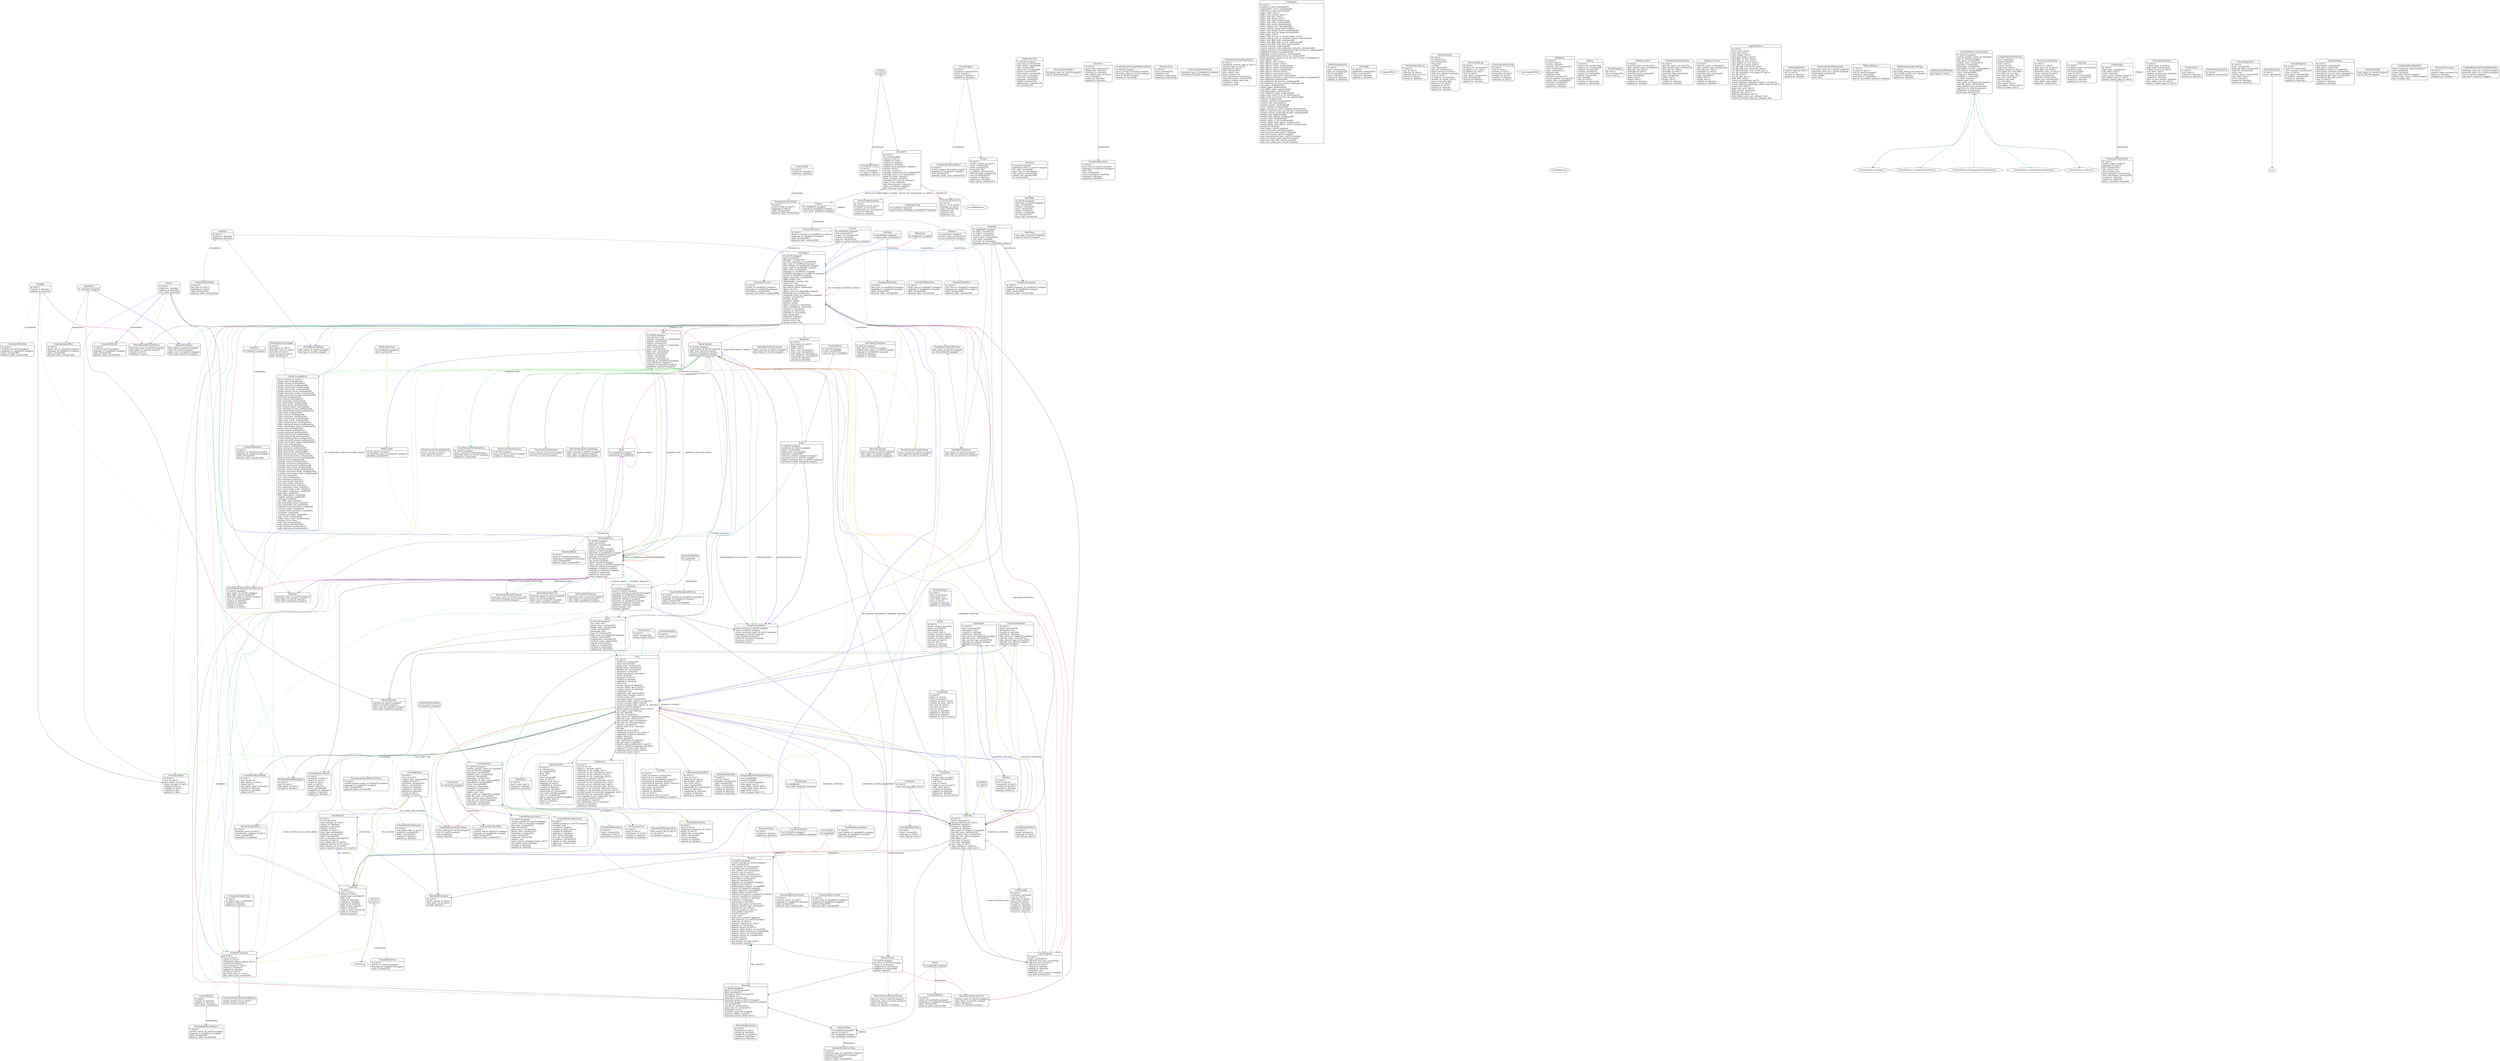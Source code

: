 digraph models_diagram {
	graph[overlap=false, splines=true, bgcolor="none"]
	"TranslatedKnownUri" [shape=Mrecord, label="{TranslatedKnownUri|id :int(11)\lknown_uri_id :int(11)\llanguage_id :int(11)\lname :varchar(128)\ldefinition :text\lcomment :text\lattribution :text\l}"]
	"CollectionType" [shape=Mrecord, label="{CollectionType|id :smallint(5) unsigned\lparent_id :int(11)\llft :smallint(5) unsigned\lrgt :smallint(5) unsigned\l}"]
	"LanguageGroup" [shape=Mrecord, label="{LanguageGroup|id :smallint(5) unsigned\lrepresentative_language_id :smallint(5) unsigned\l}"]
	"TaxonDataExemplar" [shape=Mrecord, label="{TaxonDataExemplar|id :int(11)\ltaxon_concept_id :int(11)\ldata_point_uri_id :int(11)\lexclude :tinyint(1)\l}"]
	"ChangeableObjectType" [shape=Mrecord, label="{ChangeableObjectType|id :int(11)\lch_object_type :varchar(255)\lcreated_at :datetime\lupdated_at :datetime\l}"]
	"TranslatedLanguage" [shape=Mrecord, label="{TranslatedLanguage|id :int(11)\loriginal_language_id :smallint(5) unsigned\llanguage_id :smallint(5) unsigned\llabel :varchar(300)\lphonetic_label :varchar(300)\l}"]
	"UserAddedData" [shape=Mrecord, label="{UserAddedData|id :int(11)\luser_id :int(11)\lsubject_type :varchar(255)\lsubject_id :int(11)\lpredicate :varchar(255)\lobject :varchar(255)\lcreated_at :datetime\lupdated_at :datetime\ldeleted_at :datetime\lvetted_id :int(11)\lvisibility_id :int(11)\l}"]
	"TranslatedContentPartnerStatus" [shape=Mrecord, label="{TranslatedContentPartnerStatus|id :int(11)\lcontent_partner_status_id :tinyint(3) unsigned\llanguage_id :smallint(5) unsigned\llabel :varchar(300)\lphonetic_label :varchar(300)\l}"]
	"Synonym" [shape=Mrecord, label="{Synonym|id :int(10) unsigned\lname_id :int(10) unsigned\lsynonym_relation_id :tinyint(3) unsigned\llanguage_id :smallint(5) unsigned\lhierarchy_entry_id :int(10) unsigned\lpreferred :tinyint(3) unsigned\lhierarchy_id :smallint(5) unsigned\lvetted_id :tinyint(3) unsigned\lpublished :tinyint(3) unsigned\ltaxon_remarks :text\lidentifier :tinytext\l}"]
	"ViewStyle" [shape=Mrecord, label="{ViewStyle|id :int(11)\lmax_items_per_page :int(11)\l}"]
	"TranslatedContactSubject" [shape=Mrecord, label="{TranslatedContactSubject|id :int(11)\lcontact_subject_id :int(10) unsigned\llanguage_id :smallint(5) unsigned\ltitle :varchar(255)\lphonetic_action_code :varchar(255)\l}"]
	"GoogleAnalyticsPartnerTaxon" [shape=Mrecord, label="{GoogleAnalyticsPartnerTaxon|taxon_concept_id :int(10) unsigned\luser_id :int(10) unsigned\lyear :smallint(4)\lmonth :tinyint(2)\l}"]
	"License" [shape=Mrecord, label="{License|id :smallint(5) unsigned\ltitle :varchar(255)\lsource_url :varchar(255)\lversion :varchar(6)\llogo_url :varchar(255)\lshow_to_content_partners :tinyint(1)\l}"]
	"TranslatedSynonymRelation" [shape=Mrecord, label="{TranslatedSynonymRelation|id :int(11)\lsynonym_relation_id :smallint(5) unsigned\llanguage_id :smallint(5) unsigned\llabel :varchar(300)\lphonetic_label :varchar(300)\l}"]
	"DataSearchFileEquivalent" [shape=Mrecord, label="{DataSearchFileEquivalent|data_search_file_id :int(11)\luri_id :int(11)\lis_attribute :tinyint(1)\l}"]
	"LinkType" [shape=Mrecord, label="{LinkType|id :int(11)\lcreated_at :datetime\lupdated_at :datetime\l}"]
	"PublicationTitle" [shape=Mrecord, label="{PublicationTitle|id :int(10) unsigned\lmarc_bib_id :varchar(40)\lmarc_leader :varchar(40)\ltitle :varchar(300)\lshort_title :varchar(300)\ldetails :varchar(300)\lcall_number :varchar(40)\lstart_year :varchar(10)\lend_year :varchar(10)\llanguage :varchar(10)\lauthor :varchar(150)\labbreviation :varchar(150)\lurl :varchar(255)\l}"]
	"PageName" [shape=Mrecord, label="{PageName|item_page_id :int(10) unsigned\lname_id :int(10) unsigned\l}"]
	"HierarchyEntriesRef" [shape=Mrecord, label="{HierarchyEntriesRef|hierarchy_entry_id :int(10) unsigned\lref_id :int(10) unsigned\l}"]
	"TranslatedLicense" [shape=Mrecord, label="{TranslatedLicense|id :int(11)\llicense_id :smallint(5) unsigned\llanguage_id :smallint(5) unsigned\ldescription :varchar(400)\lphonetic_description :varchar(400)\l}"]
	"GoogleAnalyticsPartnerSummary" [shape=Mrecord, label="{GoogleAnalyticsPartnerSummary|year :smallint(4)\lmonth :tinyint(2)\luser_id :int(10) unsigned\ltaxa_pages :int(11)\ltaxa_pages_viewed :int(11)\lunique_page_views :int(11)\lpage_views :int(11)\ltime_on_page :float(11,2)\l}"]
	"NewsItem" [shape=Mrecord, label="{NewsItem|id :int(11)\lpage_name :varchar(255)\ldisplay_date :datetime\lactivated_on :datetime\llast_update_user_id :int(11)\lactive :tinyint(1)\lcreated_at :datetime\lupdated_at :datetime\l}"]
	"CuratedTaxonConceptPreferredEntry" [shape=Mrecord, label="{CuratedTaxonConceptPreferredEntry|id :int(10) unsigned\ltaxon_concept_id :int(10) unsigned\lhierarchy_entry_id :int(10) unsigned\luser_id :int(10) unsigned\lcreated_at :timestamp\l}"]
	"AgentsDataObject" [shape=Mrecord, label="{AgentsDataObject|data_object_id :int(10) unsigned\lagent_id :int(10) unsigned\lagent_role_id :tinyint(3) unsigned\lview_order :tinyint(3) unsigned\l}"]
	"ContentPartnerAgreement" [shape=Mrecord, label="{ContentPartnerAgreement|id :int(11)\lcontent_partner_id :int(10) unsigned\ltemplate :text\lis_current :tinyint(1)\lnumber_of_views :int(11)\lcreated_at :datetime\lupdated_at :datetime\llast_viewed :datetime\lmou_url :varchar(255)\lip_address :varchar(255)\lsigned_on_date :datetime\lsigned_by :varchar(255)\lbody :text\l}"]
	"RandomHierarchyImage" [shape=Mrecord, label="{RandomHierarchyImage|id :int(11)\ldata_object_id :int(11)\lhierarchy_entry_id :int(11)\lhierarchy_id :int(11)\ltaxon_concept_id :int(11)\lname :varchar(255)\l}"]
	"PendingNotification" [shape=Mrecord, label="{PendingNotification|id :int(11)\luser_id :int(11)\lnotification_frequency_id :int(11)\ltarget_id :int(11)\ltarget_type :varchar(64)\lreason :varchar(64)\lsent_at :datetime\lcreated_at :datetime\lupdated_at :datetime\l}"]
	"PermissionsUser" [shape=Mrecord, label="{PermissionsUser|id :int(11)\luser_id :int(11)\lpermission_id :int(11)\lcreated_at :datetime\lupdated_at :datetime\l}"]
	"UsersDataObject" [shape=Mrecord, label="{UsersDataObject|id :int(11)\luser_id :int(11)\ldata_object_id :int(11)\ltaxon_concept_id :int(11)\lvetted_id :int(11)\lvisibility_id :int(11)\lcreated_at :date\lupdated_at :date\l}"]
	"Forum" [shape=Mrecord, label="{Forum|id :int(11)\lforum_category_id :int(11)\lname :varchar(255)\ldescription :text\lview_order :int(11)\lnumber_of_posts :int(11)\lnumber_of_topics :int(11)\lnumber_of_views :int(11)\llast_post_id :int(11)\luser_id :int(11)\lcreated_at :datetime\lupdated_at :datetime\l}"]
	"GlossaryTerm" [shape=Mrecord, label="{GlossaryTerm|id :int(11)\lterm :varchar(255)\ldefinition :text\lcreated_at :timestamp\lupdated_at :timestamp\l}"]
	"CollectionTypesHierarchy" [shape=Mrecord, label="{CollectionTypesHierarchy|collection_type_id :smallint(5) unsigned\lhierarchy_id :int(10) unsigned\l}"]
	"ContentTable" [shape=Mrecord, label="{ContentTable|id :int(11)\lcreated_at :datetime\lupdated_at :datetime\l}"]
	"TranslatedUriType" [shape=Mrecord, label="{TranslatedUriType|id :int(11)\lname :varchar(32)\luri_type_id :int(11)\llanguage_id :int(11)\l}"]
	"TaxonConceptsFlattened" [shape=Mrecord, label="{TaxonConceptsFlattened|taxon_concept_id :int(10) unsigned\lancestor_id :int(10) unsigned\l}"]
	"HierarchyReindexing" [shape=Mrecord, label="{HierarchyReindexing|id :int(11)\lhierarchy_id :int(11)\lstarted_at :datetime\lcompleted_at :datetime\lcreated_at :datetime\lupdated_at :datetime\l}"]
	"TranslatedContentPageArchive" [shape=Mrecord, label="{TranslatedContentPageArchive|id :int(11)\ltranslated_content_page_id :int(11)\lcontent_page_id :int(11)\llanguage_id :int(11)\ltitle :varchar(255)\lleft_content :text\lmain_content :text\lmeta_keywords :varchar(255)\lmeta_description :varchar(255)\loriginal_creation_date :date\lcreated_at :date\lupdated_at :date\l}"]
	"TopUnpublishedConceptImage" [shape=Mrecord, label="{TopUnpublishedConceptImage|taxon_concept_id :int(10) unsigned\ldata_object_id :int(10) unsigned\lview_order :smallint(5) unsigned\l}"]
	"Community" [shape=Mrecord, label="{Community|id :int(11)\lname :varchar(128)\ldescription :text\lcreated_at :datetime\lupdated_at :datetime\llogo_cache_url :bigint(20) unsigned\llogo_file_name :varchar(255)\llogo_content_type :varchar(255)\llogo_file_size :int(10) unsigned\lpublished :tinyint(1)\l}"]
	"TopImage" [shape=Mrecord, label="{TopImage|hierarchy_entry_id :int(10) unsigned\ldata_object_id :int(10) unsigned\lview_order :smallint(5) unsigned\l}"]
	"TranslatedMimeType" [shape=Mrecord, label="{TranslatedMimeType|id :int(11)\lmime_type_id :smallint(5) unsigned\llanguage_id :smallint(5) unsigned\llabel :varchar(300)\lphonetic_label :varchar(300)\l}"]
	"EolStatistic" [shape=Mrecord, label="{EolStatistic|id :int(11)\lmembers_count :mediumint(9)\lcommunities_count :mediumint(9)\lcollections_count :mediumint(9)\lpages_count :int(11)\lpages_with_content :int(11)\lpages_with_text :int(11)\lpages_with_image :int(11)\lpages_with_map :mediumint(9)\lpages_with_video :mediumint(9)\lpages_with_sound :mediumint(9)\lpages_without_text :mediumint(9)\lpages_without_image :mediumint(9)\lpages_with_image_no_text :mediumint(9)\lpages_with_text_no_image :mediumint(9)\lbase_pages :int(11)\lpages_with_at_least_a_trusted_object :int(11)\lpages_with_at_least_a_curatorial_action :mediumint(9)\lpages_with_BHL_links :mediumint(9)\lpages_with_BHL_links_no_text :mediumint(9)\lpages_with_BHL_links_only :mediumint(9)\lcontent_partners :mediumint(9)\lcontent_partners_with_published_resources :mediumint(9)\lcontent_partners_with_published_trusted_resources :mediumint(9)\lpublished_resources :mediumint(9)\lpublished_trusted_resources :mediumint(9)\lpublished_unreviewed_resources :mediumint(9)\lnewly_published_resources_in_the_last_30_days :mediumint(9)\ldata_objects :int(11)\ldata_objects_texts :int(11)\ldata_objects_images :int(11)\ldata_objects_videos :mediumint(9)\ldata_objects_sounds :mediumint(9)\ldata_objects_maps :mediumint(9)\ldata_objects_trusted :int(11)\ldata_objects_unreviewed :int(11)\ldata_objects_untrusted :mediumint(9)\ldata_objects_trusted_or_unreviewed_but_hidden :mediumint(9)\ludo_published :mediumint(9)\ludo_published_by_curators :mediumint(9)\ludo_published_by_non_curators :mediumint(9)\lrich_pages :mediumint(9)\lhotlist_pages :mediumint(9)\lrich_hotlist_pages :mediumint(9)\lredhotlist_pages :mediumint(9)\lrich_redhotlist_pages :mediumint(9)\lpages_with_score_10_to_39 :mediumint(9)\lpages_with_score_less_than_10 :mediumint(9)\lcurators :mediumint(9)\lcurators_assistant :mediumint(9)\lcurators_full :mediumint(9)\lcurators_master :mediumint(9)\lactive_curators :mediumint(9)\lpages_curated_by_active_curators :mediumint(9)\lobjects_curated_in_the_last_30_days :mediumint(9)\lcurator_actions_in_the_last_30_days :mediumint(9)\llifedesk_taxa :mediumint(9)\llifedesk_data_objects :mediumint(9)\lmarine_pages :mediumint(9)\lmarine_pages_in_col :mediumint(9)\lmarine_pages_with_objects :mediumint(9)\lmarine_pages_with_objects_vetted :mediumint(9)\lcreated_at :datetime\ltotal_triples :int(10) unsigned\ltotal_occurrences :int(10) unsigned\ltotal_measurements :int(10) unsigned\ltotal_associations :int(10) unsigned\ltotal_measurement_types :int(10) unsigned\ltotal_association_types :int(10) unsigned\ltotal_taxa_with_data :int(10) unsigned\ltotal_user_added_data :int(10) unsigned\l}"]
	"DataPointUri" [shape=Mrecord, label="{DataPointUri|id :int(11)\luri :varchar(255)\ltaxon_concept_id :int(11)\lcreated_at :datetime\lupdated_at :datetime\lvetted_id :int(11)\lvisibility_id :int(11)\lclass_type :varchar(255)\lpredicate :varchar(255)\lobject :varchar(255)\lunit_of_measure :varchar(255)\lresource_id :int(11)\luser_added_data_id :int(11)\lpredicate_known_uri_id :int(11)\lobject_known_uri_id :int(11)\lunit_of_measure_known_uri_id :int(11)\l}"]
	"Visibility" [shape=Mrecord, label="{Visibility|id :int(11)\lcreated_at :datetime\lupdated_at :datetime\l}"]
	"Ref" [shape=Mrecord, label="{Ref|id :int(10) unsigned\lfull_reference :text\lprovider_mangaed_id :varchar(255)\lauthors :varchar(255)\leditors :varchar(255)\lpublication_created_at :timestamp\ltitle :varchar(255)\lpages :varchar(255)\lpage_start :varchar(50)\lpage_end :varchar(50)\lvolume :varchar(50)\ledition :varchar(50)\lpublisher :varchar(255)\llanguage_id :smallint(5) unsigned\luser_submitted :tinyint(1)\lvisibility_id :tinyint(3) unsigned\lpublished :tinyint(3) unsigned\l}"]
	"TranslatedVetted" [shape=Mrecord, label="{TranslatedVetted|id :int(11)\lvetted_id :int(10) unsigned\llanguage_id :smallint(5) unsigned\llabel :varchar(300)\lphonetic_label :varchar(300)\l}"]
	"TranslatedCollectionType" [shape=Mrecord, label="{TranslatedCollectionType|id :int(11)\lcollection_type_id :smallint(5) unsigned\llanguage_id :smallint(5) unsigned\llabel :varchar(300)\lphonetic_label :varchar(300)\l}"]
	"SynonymRelation" [shape=Mrecord, label="{SynonymRelation|id :smallint(6)\l}"]
	"Collection" [shape=Mrecord, label="{Collection|id :int(11)\lname :varchar(255)\lspecial_collection_id :int(11)\lpublished :tinyint(1)\lcreated_at :datetime\lupdated_at :datetime\llogo_cache_url :bigint(20) unsigned\llogo_file_name :varchar(255)\llogo_content_type :varchar(255)\llogo_file_size :int(10) unsigned\ldescription :text\lsort_style_id :int(11)\lrelevance :tinyint(4)\lview_style_id :int(11)\lshow_references :tinyint(1)\lcollection_items_count :int(11)\l}"]
	"InstitutionalSponsor" [shape=Mrecord, label="{InstitutionalSponsor|id :int(11)\lname :varchar(255)\llogo_url :varchar(255)\lurl :varchar(255)\lactive :tinyint(1)\lcreated_at :datetime\lupdated_at :datetime\l}"]
	"EolConfig" [shape=Mrecord, label="{EolConfig|id :int(11)\lparameter :varchar(255)\lvalue :varchar(255)\lcreated_at :datetime\lupdated_at :datetime\l}"]
	"LoggingModel" []
	"CuratorActivityLog" [shape=Mrecord, label="{CuratorActivityLog|id :int(11)\luser_id :int(11)\ltarget_id :int(11)\lchangeable_object_type_id :int(11)\lcomment_id :int(11)\ltaxon_concept_id :int(11)\lcreated_at :datetime\lupdated_at :datetime\lactivity_id :int(11)\lhierarchy_entry_id :int(11)\ldata_object_guid :varchar(32)\l}"]
	"CollectionActivityLog" [shape=Mrecord, label="{CollectionActivityLog|id :int(11)\luser_id :int(11)\lcollection_id :int(11)\lcollection_item_id :int(11)\lactivity_id :int(11)\lcreated_at :datetime\l}"]
	"DataSearchLog" [shape=Mrecord, label="{DataSearchLog|id :int(11)\lq :varchar(512)\luri :varchar(512)\lfrom :float\lto :float\lsort :varchar(64)\lunit_uri :varchar(512)\ltaxon_concept_id :int(11)\lclade_was_ignored :tinyint(1)\luser_id :int(11)\lip_address :varchar(512)\lnumber_of_results :int(11)\ltime_in_seconds :float\lknown_uri_id :int(11)\llanguage_id :int(11)\lcreated_at :datetime\lupdated_at :datetime\l}"]
	"ExternalLinkLog" [shape=Mrecord, label="{ExternalLinkLog|id :int(11)\lexternal_url :varchar(255)\lip_address_raw :int(11)\lip_address_id :int(11)\luser_id :int(11)\luser_agent :varchar(160)\lpath :varchar(128)\lcreated_at :datetime\lupdated_at :datetime\l}"]
	"Activity" [shape=Mrecord, label="{Activity|id :int(11)\l}"]
	"CommunityActivityLog" [shape=Mrecord, label="{CommunityActivityLog|id :int(11)\luser_id :int(11)\lactivity_id :int(11)\lcommunity_id :int(11)\lmember_id :int(11)\lcreated_at :datetime\lcollection_id :int(11)\l}"]
	"LazyLoggingModel" []
	"IpAddress" [shape=Mrecord, label="{IpAddress|id :int(11)\lnumber :int(11)\lsuccess :tinyint(1)\lcountry_code :varchar(255)\lcity :varchar(255)\lstate :varchar(255)\llatitude :float\llongitude :float\lprovider :varchar(255)\lstreet_address :varchar(255)\lpostal_code :varchar(255)\lprecision :varchar(255)\lcreated_at :datetime\lupdated_at :datetime\l}"]
	"ApiLog" [shape=Mrecord, label="{ApiLog|id :int(11)\lrequest_ip :varchar(100)\lrequest_uri :varchar(200)\lmethod :varchar(100)\lversion :varchar(10)\lrequest_id :varchar(50)\lformat :varchar(10)\lkey :char(40)\luser_id :int(11)\lcreated_at :timestamp\lupdated_at :timestamp\l}"]
	"TranslationLog" [shape=Mrecord, label="{TranslationLog|id :int(11)\lkey :varchar(128)\lcount :int(11)\l}"]
	"Ckeditor::Asset" [shape=Mrecord, label="{Ckeditor::Asset|id :int(11)\ldata_file_name :varchar(255)\ldata_content_type :varchar(255)\ldata_file_size :int(11)\lassetable_id :int(11)\lassetable_type :varchar(30)\ltype :varchar(30)\lwidth :int(11)\lheight :int(11)\lcreated_at :datetime\lupdated_at :datetime\l}"]
	"Ckeditor::AttachmentFile" [shape=Mrecord, label="{Ckeditor::AttachmentFile|id :int(11)\ldata_file_name :varchar(255)\ldata_content_type :varchar(255)\ldata_file_size :int(11)\lassetable_id :int(11)\lassetable_type :varchar(30)\ltype :varchar(30)\lwidth :int(11)\lheight :int(11)\lcreated_at :datetime\lupdated_at :datetime\l}"]
	"Ckeditor::Picture" [shape=Mrecord, label="{Ckeditor::Picture|id :int(11)\ldata_file_name :varchar(255)\ldata_content_type :varchar(255)\ldata_file_size :int(11)\lassetable_id :int(11)\lassetable_type :varchar(30)\ltype :varchar(30)\lwidth :int(11)\lheight :int(11)\lcreated_at :datetime\lupdated_at :datetime\l}"]
	"UserPrimaryRole" [shape=Mrecord, label="{UserPrimaryRole|id :int(11)\lname :varchar(64)\l}"]
	"PageStatsTaxon" [shape=Mrecord, label="{PageStatsTaxon|id :int(11)\ltaxa_count :int(11)\ltaxa_text :int(11)\ltaxa_images :int(11)\ltaxa_text_images :int(11)\ltaxa_BHL_no_text :int(11)\ltaxa_links_no_text :int(11)\ltaxa_images_no_text :int(11)\ltaxa_text_no_images :int(11)\lvet_obj_only_1cat_inCOL :int(11)\lvet_obj_only_1cat_notinCOL :int(11)\lvet_obj_morethan_1cat_inCOL :int(11)\lvet_obj_morethan_1cat_notinCOL :int(11)\lvet_obj :int(11)\lno_vet_obj2 :int(11)\lwith_BHL :int(11)\lvetted_not_published :int(11)\lvetted_unknown_published_visible_inCol :int(11)\lvetted_unknown_published_visible_notinCol :int(11)\lpages_incol :int(11)\lpages_not_incol :int(11)\ldate_created :timestamp\llifedesk_taxa :int(11)\llifedesk_dataobject :int(11)\ldata_objects_count_per_category :text\lcontent_partners_count_per_category :text\l}"]
	"CollectionItem" [shape=Mrecord, label="{CollectionItem|id :int(11)\lname :varchar(255)\lcollected_item_type :varchar(32)\lcollected_item_id :int(11)\lcollection_id :int(11)\lcreated_at :datetime\lupdated_at :datetime\lannotation :text\ladded_by_user_id :int(11) unsigned\lsort_field :varchar(255)\l}"]
	"TaxonClassificationsLock" [shape=Mrecord, label="{TaxonClassificationsLock|id :int(10) unsigned\ltaxon_concept_id :int(10) unsigned\lcreated_at :timestamp\l}"]
	"ContentTableItem" [shape=Mrecord, label="{ContentTableItem|content_table_id :int(11)\ltoc_id :int(11)\lcreated_at :datetime\lupdated_at :datetime\l}"]
	"CanonicalForm" [shape=Mrecord, label="{CanonicalForm|id :int(10) unsigned\lstring :varchar(300)\lname_id :int(11) unsigned\l}"]
	"AgentsSynonym" [shape=Mrecord, label="{AgentsSynonym|synonym_id :int(10) unsigned\lagent_id :int(10) unsigned\lagent_role_id :tinyint(3) unsigned\lview_order :tinyint(3) unsigned\l}"]
	"Name" [shape=Mrecord, label="{Name|id :int(10) unsigned\lnamebank_id :int(10) unsigned\lstring :varchar(300)\lclean_name :varchar(300)\litalicized :varchar(300)\litalicized_verified :tinyint(3) unsigned\lcanonical_form_id :int(10) unsigned\lranked_canonical_form_id :int(10) unsigned\lcanonical_verified :tinyint(3) unsigned\l}"]
	"HierarchyEntryRelationship" [shape=Mrecord, label="{HierarchyEntryRelationship|hierarchy_entry_id_1 :int(10) unsigned\lhierarchy_entry_id_2 :int(10) unsigned\lrelationship :varchar(30)\lscore :double\lextra :text\l}"]
	"Vetted" [shape=Mrecord, label="{Vetted|id :int(11)\lcreated_at :datetime\lupdated_at :datetime\lview_order :tinyint(4)\l}"]
	"WikipediaQueue" [shape=Mrecord, label="{WikipediaQueue|id :int(11)\lrevision_id :int(11)\luser_id :int(10) unsigned\lcreated_at :timestamp\lharvested_at :timestamp\lharvest_succeeded :tinyint(3) unsigned\l}"]
	"TaxonConceptExemplarImage" [shape=Mrecord, label="{TaxonConceptExemplarImage|taxon_concept_id :int(10) unsigned\ldata_object_id :int(10) unsigned\l}"]
	"NotificationEmailerSettings" [shape=Mrecord, label="{NotificationEmailerSettings|id :int(11)\llast_daily_emails_sent :datetime\llast_weekly_emails_sent :datetime\lcreated_at :datetime\lupdated_at :datetime\l}"]
	"Comment" [shape=Mrecord, label="{Comment|id :int(11)\luser_id :int(11)\lparent_id :int(11)\lparent_type :varchar(255)\lbody :text\lvisible_at :datetime\lcreated_at :datetime\lupdated_at :datetime\lfrom_curator :tinyint(1)\lhidden :tinyint(4)\lreply_to_type :varchar(32)\lreply_to_id :int(11)\ldeleted :tinyint(4)\l}"]
	"Language" [shape=Mrecord, label="{Language|id :smallint(5) unsigned\liso_639_1 :varchar(12)\liso_639_2 :varchar(12)\liso_639_3 :varchar(12)\lsource_form :varchar(100)\lsort_order :tinyint(4)\lactivated_on :timestamp\llanguage_group_id :smallint(5) unsigned\l}"]
	"ClassificationCuration" [shape=Mrecord, label="{ClassificationCuration|id :int(11)\lexemplar_id :int(11)\lsource_id :int(11)\ltarget_id :int(11)\luser_id :int(11)\lforced :tinyint(1)\lerror :varchar(256)\lcompleted_at :datetime\lcreated_at :datetime\lupdated_at :datetime\l}"]
	"TranslatedTocItem" [shape=Mrecord, label="{TranslatedTocItem|id :int(11)\ltable_of_contents_id :smallint(5) unsigned\llanguage_id :smallint(5) unsigned\llabel :varchar(300)\lphonetic_label :varchar(300)\l}"]
	"TranslatedUserIdentity" [shape=Mrecord, label="{TranslatedUserIdentity|id :int(11)\luser_identity_id :smallint(5) unsigned\llanguage_id :smallint(5) unsigned\llabel :varchar(255)\l}"]
	"TaxonConceptMetric" [shape=Mrecord, label="{TaxonConceptMetric|taxon_concept_id :int(11)\limage_total :mediumint(9)\limage_trusted :mediumint(9)\limage_untrusted :mediumint(9)\limage_unreviewed :mediumint(9)\limage_total_words :mediumint(9)\limage_trusted_words :mediumint(9)\limage_untrusted_words :mediumint(9)\limage_unreviewed_words :mediumint(9)\ltext_total :mediumint(9)\ltext_trusted :mediumint(9)\ltext_untrusted :mediumint(9)\ltext_unreviewed :mediumint(9)\ltext_total_words :mediumint(9)\ltext_trusted_words :mediumint(9)\ltext_untrusted_words :mediumint(9)\ltext_unreviewed_words :mediumint(9)\lvideo_total :mediumint(9)\lvideo_trusted :mediumint(9)\lvideo_untrusted :mediumint(9)\lvideo_unreviewed :mediumint(9)\lvideo_total_words :mediumint(9)\lvideo_trusted_words :mediumint(9)\lvideo_untrusted_words :mediumint(9)\lvideo_unreviewed_words :mediumint(9)\lsound_total :mediumint(9)\lsound_trusted :mediumint(9)\lsound_untrusted :mediumint(9)\lsound_unreviewed :mediumint(9)\lsound_total_words :mediumint(9)\lsound_trusted_words :mediumint(9)\lsound_untrusted_words :mediumint(9)\lsound_unreviewed_words :mediumint(9)\lflash_total :mediumint(9)\lflash_trusted :mediumint(9)\lflash_untrusted :mediumint(9)\lflash_unreviewed :mediumint(9)\lflash_total_words :mediumint(9)\lflash_trusted_words :mediumint(9)\lflash_untrusted_words :mediumint(9)\lflash_unreviewed_words :mediumint(9)\lyoutube_total :mediumint(9)\lyoutube_trusted :mediumint(9)\lyoutube_untrusted :mediumint(9)\lyoutube_unreviewed :mediumint(9)\lyoutube_total_words :mediumint(9)\lyoutube_trusted_words :mediumint(9)\lyoutube_untrusted_words :mediumint(9)\lyoutube_unreviewed_words :mediumint(9)\liucn_total :tinyint(3)\liucn_trusted :tinyint(3)\liucn_untrusted :tinyint(3)\liucn_unreviewed :tinyint(3)\liucn_total_words :tinyint(3)\liucn_trusted_words :tinyint(3)\liucn_untrusted_words :tinyint(3)\liucn_unreviewed_words :tinyint(3)\ldata_object_references :smallint(6)\linfo_items :smallint(6)\lBHL_publications :smallint(6)\lcontent_partners :smallint(6)\loutlinks :smallint(6)\lhas_GBIF_map :tinyint(1)\lhas_biomedical_terms :tinyint(1)\luser_submitted_text :smallint(6)\lsubmitted_text_providers :smallint(6)\lcommon_names :smallint(6)\lcommon_name_providers :smallint(6)\lsynonyms :smallint(6)\lsynonym_providers :smallint(6)\lpage_views :mediumint(9)\lunique_page_views :mediumint(9)\lrichness_score :float\lmap_total :mediumint(9)\lmap_trusted :mediumint(9)\lmap_untrusted :mediumint(9)\lmap_unreviewed :mediumint(9)\l}"]
	"CuratorCommunity" [shape=Mrecord, label="{CuratorCommunity|id :int(11)\lname :varchar(128)\ldescription :text\lcreated_at :datetime\lupdated_at :datetime\llogo_cache_url :bigint(20) unsigned\llogo_file_name :varchar(255)\llogo_content_type :varchar(255)\llogo_file_size :int(10) unsigned\lpublished :tinyint(1)\l}"]
	"TranslatedActivity" [shape=Mrecord, label="{TranslatedActivity|id :int(11)\lactivity_id :int(10) unsigned\llanguage_id :smallint(5) unsigned\lname :varchar(255)\l}"]
	"Notification" [shape=Mrecord, label="{Notification|id :int(11)\luser_id :int(11)\lreply_to_comment :int(11)\lcomment_on_my_profile :int(11)\lcomment_on_my_contribution :int(11)\lcomment_on_my_collection :int(11)\lcomment_on_my_community :int(11)\lmade_me_a_manager :int(11)\lmember_joined_my_community :int(11)\lcomment_on_my_watched_item :int(11)\lcuration_on_my_watched_item :int(11)\lnew_data_on_my_watched_item :int(11)\lchanges_to_my_watched_collection :int(11)\lchanges_to_my_watched_community :int(11)\lmember_joined_my_watched_community :int(11)\lmember_left_my_community :int(11)\lnew_manager_in_my_community :int(11)\li_am_being_watched :int(11)\leol_newsletter :tinyint(1)\llast_notification_sent_at :datetime\lcreated_at :datetime\lupdated_at :datetime\l}"]
	"DataObjectsHierarchyEntry" [shape=Mrecord, label="{DataObjectsHierarchyEntry|hierarchy_entry_id :int(10) unsigned\ldata_object_id :int(10) unsigned\lvetted_id :int(11)\lvisibility_id :int(11)\l}"]
	"ForumTopic" [shape=Mrecord, label="{ForumTopic|id :int(11)\lforum_id :int(11)\ltitle :varchar(255)\lnumber_of_posts :int(11)\lnumber_of_views :int(11)\lfirst_post_id :int(11)\llast_post_id :int(11)\luser_id :int(11)\lcreated_at :datetime\lupdated_at :datetime\ldeleted_at :datetime\ldeleted_by_user_id :int(11)\l}"]
	"ForumPost" [shape=Mrecord, label="{ForumPost|id :int(11)\lforum_topic_id :int(11)\lsubject :varchar(255)\ltext :text\luser_id :int(11)\lreply_to_post_id :int(11)\ledit_count :int(11)\lcreated_at :datetime\lupdated_at :datetime\ldeleted_at :datetime\ldeleted_by_user_id :int(11)\l}"]
	"GbifIdentifiersWithMap" [shape=Mrecord, label="{GbifIdentifiersWithMap|gbif_taxon_id :int(11)\l}"]
	"TranslatedInfoItem" [shape=Mrecord, label="{TranslatedInfoItem|id :int(11)\linfo_item_id :smallint(5) unsigned\llanguage_id :smallint(5) unsigned\llabel :varchar(300)\lphonetic_label :varchar(300)\l}"]
	"InfoItem" [shape=Mrecord, label="{InfoItem|id :smallint(5) unsigned\lschema_value :varchar(255)\ltoc_id :smallint(5) unsigned\l}"]
	"User" [shape=Mrecord, label="{User|id :int(11)\lremote_ip :varchar(24)\lemail :varchar(255)\lgiven_name :varchar(255)\lfamily_name :varchar(255)\lidentity_url :varchar(255)\lusername :varchar(32)\lhashed_password :varchar(32)\lactive :tinyint(1)\llanguage_id :int(11)\lcreated_at :datetime\lupdated_at :datetime\lnotes :text\lcurator_approved :tinyint(1)\lcurator_verdict_by_id :int(11)\lcurator_verdict_at :datetime\lcredentials :text\lvalidation_code :varchar(255)\lfailed_login_attempts :int(11)\lcurator_scope :text\lremember_token :varchar(255)\lremember_token_expires_at :datetime\lrecover_account_token :char(40)\lrecover_account_token_expires_at :datetime\lagent_id :int(10) unsigned\lemail_reports_frequency_hours :int(11)\llast_report_email :datetime\lapi_key :char(40)\llogo_url :varchar(255)\llogo_cache_url :bigint(20) unsigned\llogo_file_name :varchar(255)\llogo_content_type :varchar(255)\llogo_file_size :int(10) unsigned\ltag_line :varchar(255)\lagreed_with_terms :tinyint(1)\lbio :text\lcurator_level_id :int(11)\lrequested_curator_level_id :int(11)\lrequested_curator_at :datetime\ladmin :tinyint(1)\lhidden :tinyint(4)\llast_notification_at :datetime\llast_message_at :datetime\ldisable_email_notifications :tinyint(1)\lnews_in_preferred_language :tinyint(1)\lnumber_of_forum_posts :int(11)\lwikipedia_queues_count :int(11)\lcomments_count :int(11)\l}"]
	"ContentPartner::AsUnassisted" [shape=Mrecord, label="{ContentPartner::AsUnassisted|id :int(10) unsigned\lcontent_partner_status_id :tinyint(4)\luser_id :int(10) unsigned\lfull_name :varchar(255)\ldisplay_name :varchar(255)\lacronym :varchar(20)\lhomepage :varchar(255)\ldescription_of_data :varchar(6000)\ldescription :varchar(6000)\lnotes :varchar(6000)\lcreated_at :timestamp\lupdated_at :timestamp\lis_public :tinyint(1)\ladmin_notes :text\llogo_cache_url :bigint(20) unsigned\llogo_file_name :varchar(255)\llogo_content_type :varchar(255)\llogo_file_size :int(10) unsigned\lstylesheet :varchar(255)\ljavascript :varchar(255)\l}"]
	"WorklistIgnoredDataObject" [shape=Mrecord, label="{WorklistIgnoredDataObject|id :int(11)\luser_id :int(11)\ldata_object_id :int(11)\lcreated_at :datetime\l}"]
	"TranslatedViewStyle" [shape=Mrecord, label="{TranslatedViewStyle|id :int(11)\lname :varchar(32)\llanguage_id :int(11)\lview_style_id :int(11)\l}"]
	"GoogleAnalyticsSummary" [shape=Mrecord, label="{GoogleAnalyticsSummary|year :smallint(4)\lmonth :tinyint(2)\lvisits :int(11)\lvisitors :int(11)\lpageviews :int(11)\lunique_pageviews :int(11)\lave_pages_per_visit :float\lave_time_on_site :time\lave_time_on_page :time\lper_new_visits :float\lbounce_rate :float\lper_exit :float\ltaxa_pages :int(11)\ltaxa_pages_viewed :int(11)\ltime_on_pages :int(11)\l}"]
	"ResourceContribution" [shape=Mrecord, label="{ResourceContribution|id :int(11)\lresource_id :int(11)\ldata_point_uri_id :int(11)\ldata_object_id :int(11)\lhierarchy_entry_id :int(11)\ltaxon_concept_id :int(11)\lsource :varchar(255)\lidentifier :varchar(255)\lobject_type :varchar(255)\ldata_object_type :int(11)\lpredicate :varchar(255)\l}"]
	"HierarchyEntriesFlattened" [shape=Mrecord, label="{HierarchyEntriesFlattened|hierarchy_entry_id :int(10) unsigned\lancestor_id :int(10) unsigned\l}"]
	"DataObjectsTableOfContent" [shape=Mrecord, label="{DataObjectsTableOfContent|data_object_id :int(10) unsigned\ltoc_id :smallint(5) unsigned\l}"]
	"TranslatedPermission" [shape=Mrecord, label="{TranslatedPermission|id :int(11)\lname :varchar(255)\llanguage_id :int(11)\lpermission_id :int(11)\l}"]
	"KnownUriRelationship" [shape=Mrecord, label="{KnownUriRelationship|id :int(11)\lfrom_known_uri_id :int(11)\lto_known_uri_id :int(11)\lrelationship_uri :varchar(255)\lcreated_at :datetime\lupdated_at :datetime\l}"]
	"ErrorLog" [shape=Mrecord, label="{ErrorLog|id :int(11)\lexception_name :varchar(250)\lbacktrace :text\lurl :varchar(250)\luser_id :int(11)\luser_agent :varchar(100)\lip_address :varchar(255)\lcreated_at :datetime\lupdated_at :datetime\l}"]
	"TranslatedSortStyle" [shape=Mrecord, label="{TranslatedSortStyle|id :int(11)\lname :varchar(32)\llanguage_id :int(11)\lsort_style_id :int(11)\l}"]
	"TranslatedContentPage" [shape=Mrecord, label="{TranslatedContentPage|id :int(11)\lcontent_page_id :int(11)\llanguage_id :int(11)\ltitle :varchar(255)\lleft_content :text\lmain_content :text\lmeta_keywords :varchar(255)\lmeta_description :varchar(255)\lcreated_at :datetime\lupdated_at :datetime\lactive_translation :tinyint(4)\l}"]
	"ContentPageArchive" [shape=Mrecord, label="{ContentPageArchive|id :int(11)\lcontent_page_id :int(11)\lpage_name :varchar(255)\lcontent_section_id :int(11)\lsort_order :int(11)\loriginal_creation_date :datetime\lcreated_at :datetime\lupdated_at :datetime\lopen_in_new_window :tinyint(1)\llast_update_user_id :int(11)\lparent_content_page_id :int(11)\l}"]
	"UniqueVisitor" [shape=Mrecord, label="{UniqueVisitor|id :int(11)\lcount :int(11)\lcreated_at :datetime\lupdated_at :datetime\l}"]
	"DataObjectTranslation" [shape=Mrecord, label="{DataObjectTranslation|id :int(10) unsigned\ldata_object_id :int(10) unsigned\loriginal_data_object_id :int(10) unsigned\llanguage_id :smallint(5) unsigned\lcreated_at :datetime\lupdated_at :datetime\l}"]
	"TopConceptImage" [shape=Mrecord, label="{TopConceptImage|taxon_concept_id :int(10) unsigned\ldata_object_id :int(10) unsigned\lview_order :smallint(5) unsigned\l}"]
	"ContentPartnerStatus" [shape=Mrecord, label="{ContentPartnerStatus|id :tinyint(3) unsigned\l}"]
	"NotificationFrequency" [shape=Mrecord, label="{NotificationFrequency|id :int(11)\lfrequency :varchar(16)\l}"]
	"SearchSuggestion" [shape=Mrecord, label="{SearchSuggestion|id :int(11)\lterm :varchar(255)\llanguage_label :varchar(255)\ltaxon_id :varchar(255)\lnotes :text\lcontent_notes :varchar(255)\lsort_order :int(11)\lactive :tinyint(1)\lcreated_at :datetime\lupdated_at :datetime\l}"]
	"DataObjectsLinkType" [shape=Mrecord, label="{DataObjectsLinkType|data_object_id :int(10) unsigned\llink_type_id :int(10) unsigned\l}"]
	"ContentPartnerContact" [shape=Mrecord, label="{ContentPartnerContact|id :int(10) unsigned\lcontent_partner_id :int(10) unsigned\lcontact_role_id :tinyint(3) unsigned\lfull_name :varchar(255)\ltitle :varchar(20)\lgiven_name :varchar(255)\lfamily_name :varchar(255)\lhomepage :varchar(255)\lemail :varchar(75)\ltelephone :varchar(30)\laddress :text\lemail_reports_frequency_hours :int(11)\llast_report_email :datetime\lcreated_at :datetime\lupdated_at :datetime\l}"]
	"HarvestEvent" [shape=Mrecord, label="{HarvestEvent|id :int(10) unsigned\lresource_id :int(10) unsigned\lbegan_at :timestamp\lcompleted_at :timestamp\lpublished_at :timestamp\lpublish :tinyint(1)\l}"]
	"HierarchyEntryMove" [shape=Mrecord, label="{HierarchyEntryMove|id :int(11)\lhierarchy_entry_id :int(11)\lclassification_curation_id :int(11)\lerror :varchar(256)\lcompleted_at :datetime\l}"]
	"UserAddedDataMetadata" [shape=Mrecord, label="{UserAddedDataMetadata|id :int(11)\luser_added_data_id :int(11)\lpredicate :varchar(255)\lobject :varchar(255)\lcreated_at :datetime\lupdated_at :datetime\l}"]
	"HarvestEventsHierarchyEntry" [shape=Mrecord, label="{HarvestEventsHierarchyEntry|harvest_event_id :int(10) unsigned\lhierarchy_entry_id :int(10) unsigned\lguid :varchar(32)\lstatus_id :tinyint(3) unsigned\l}"]
	"Permission" [shape=Mrecord, label="{Permission|id :int(11)\lusers_count :int(11)\lcreated_at :datetime\lupdated_at :datetime\l}"]
	"TranslatedServiceType" [shape=Mrecord, label="{TranslatedServiceType|id :int(11)\lservice_type_id :smallint(5) unsigned\llanguage_id :smallint(5) unsigned\llabel :varchar(300)\lphonetic_label :varchar(300)\l}"]
	"Hierarchy" [shape=Mrecord, label="{Hierarchy|id :int(10) unsigned\lagent_id :int(10) unsigned\llabel :varchar(255)\ldescriptive_label :varchar(255)\ldescription :text\lindexed_on :timestamp\lhierarchy_group_id :int(10) unsigned\lhierarchy_group_version :tinyint(3) unsigned\lurl :varchar(255)\loutlink_uri :varchar(255)\lping_host_url :varchar(255)\lbrowsable :int(11)\lcomplete :tinyint(3) unsigned\lrequest_publish :tinyint(1)\lhierarchy_entries_count :int(11)\l}"]
	"TaxonConceptExemplarArticle" [shape=Mrecord, label="{TaxonConceptExemplarArticle|taxon_concept_id :int(11)\ldata_object_id :int(11)\l}"]
	"RefIdentifierType" [shape=Mrecord, label="{RefIdentifierType|id :smallint(5) unsigned\llabel :varchar(50)\l}"]
	"Agent" [shape=Mrecord, label="{Agent|id :int(10) unsigned\lfull_name :text\lgiven_name :varchar(255)\lfamily_name :varchar(255)\lemail :varchar(255)\lhomepage :text\llogo_url :varchar(255)\llogo_cache_url :bigint(20) unsigned\lproject :varchar(255)\lorganization :varchar(255)\laccount_name :varchar(255)\lopenid :varchar(255)\lyahoo_id :varchar(255)\lcreated_at :timestamp\lupdated_at :timestamp\l}"]
	"TranslatedUntrustReason" [shape=Mrecord, label="{TranslatedUntrustReason|id :int(11)\luntrust_reason_id :int(10) unsigned\llanguage_id :smallint(5) unsigned\llabel :varchar(300)\lphonetic_label :varchar(300)\l}"]
	"DataObjectsHarvestEvent" [shape=Mrecord, label="{DataObjectsHarvestEvent|harvest_event_id :int(10) unsigned\ldata_object_id :int(10) unsigned\lguid :varchar(32)\lstatus_id :tinyint(3) unsigned\l}"]
	"Member" [shape=Mrecord, label="{Member|id :int(11)\luser_id :int(11)\lcommunity_id :int(11)\lcreated_at :datetime\lupdated_at :datetime\lmanager :tinyint(1)\l}"]
	"DataObjectsTaxonConcept" [shape=Mrecord, label="{DataObjectsTaxonConcept|taxon_concept_id :int(10) unsigned\ldata_object_id :int(10) unsigned\l}"]
	"Resource" [shape=Mrecord, label="{Resource|id :int(10) unsigned\lcontent_partner_id :int(10) unsigned\ltitle :varchar(255)\laccesspoint_url :varchar(255)\lmetadata_url :varchar(255)\ldwc_archive_url :varchar(255)\lservice_type_id :int(11)\lservice_version :varchar(255)\lresource_set_code :varchar(255)\ldescription :varchar(255)\llogo_url :varchar(255)\llanguage_id :smallint(5) unsigned\lsubject :varchar(255)\lbibliographic_citation :varchar(400)\llicense_id :tinyint(3) unsigned\lrights_statement :varchar(400)\lrights_holder :varchar(255)\lrefresh_period_hours :smallint(5) unsigned\lresource_modified_at :datetime\lresource_created_at :datetime\lcreated_at :timestamp\lharvested_at :datetime\ldataset_file_name :varchar(255)\ldataset_content_type :varchar(255)\ldataset_file_size :int(11)\lresource_status_id :int(11)\lauto_publish :tinyint(1)\lvetted :tinyint(1)\lnotes :text\lhierarchy_id :int(10) unsigned\ldwc_hierarchy_id :int(10) unsigned\lcollection_id :int(11)\lpreview_collection_id :int(11)\lupdated_at :timestamp\ldataset_license_id :int(11)\ldataset_rights_holder :varchar(255)\ldataset_rights_statement :varchar(400)\ldataset_source_url :varchar(255)\ldataset_hosted_url :varchar(255)\lposition :int(11)\lpause :tinyint(1)\llast_harvest_seconds :int(11)\lharvestable :tinyint(1)\l}"]
	"AgentsHierarchyEntry" [shape=Mrecord, label="{AgentsHierarchyEntry|hierarchy_entry_id :int(10) unsigned\lagent_id :int(10) unsigned\lagent_role_id :tinyint(3) unsigned\lview_order :tinyint(3) unsigned\l}"]
	"DataObject" [shape=Mrecord, label="{DataObject|id :int(10) unsigned\lguid :varchar(32)\lidentifier :varchar(255)\lprovider_mangaed_id :varchar(255)\ldata_type_id :smallint(5) unsigned\ldata_subtype_id :smallint(5) unsigned\lmime_type_id :smallint(5) unsigned\lobject_title :varchar(255)\llanguage_id :smallint(5) unsigned\lmetadata_language_id :smallint(5) unsigned\llicense_id :tinyint(3) unsigned\lrights_statement :varchar(300)\lrights_holder :text\lbibliographic_citation :text\lsource_url :text\ldescription :mediumtext\ldescription_linked :mediumtext\lobject_url :text\lobject_cache_url :bigint(20) unsigned\lthumbnail_url :varchar(255)\lthumbnail_cache_url :bigint(20) unsigned\llocation :varchar(255)\llatitude :double\llongitude :double\laltitude :double\lobject_created_at :timestamp\lobject_modified_at :timestamp\lcreated_at :timestamp\lupdated_at :timestamp\lavailable_at :timestamp\ldata_rating :float\lpublished :tinyint(1)\lcurated :tinyint(1)\lderived_from :text\lspatial_location :text\l}"]
	"UserInfo" [shape=Mrecord, label="{UserInfo|id :int(11)\lareas_of_interest :varchar(255)\lheard_of_eol :varchar(128)\linterested_in_contributing :tinyint(1)\linterested_in_curating :tinyint(1)\linterested_in_advisory_forum :tinyint(1)\lshow_information :tinyint(1)\lage_range :varchar(16)\lcreated_at :datetime\lupdated_at :datetime\luser_id :int(11)\luser_primary_role_id :int(11)\linterested_in_development :tinyint(1)\l}"]
	"UsersUserIdentity" [shape=Mrecord, label="{UsersUserIdentity|user_id :int(10) unsigned\luser_identity_id :smallint(5) unsigned\l}"]
	"TranslatedDataType" [shape=Mrecord, label="{TranslatedDataType|id :int(11)\ldata_type_id :smallint(5) unsigned\llanguage_id :smallint(5) unsigned\llabel :varchar(300)\lphonetic_label :varchar(300)\l}"]
	"TaxonConceptPreferredEntry" [shape=Mrecord, label="{TaxonConceptPreferredEntry|id :int(10) unsigned\ltaxon_concept_id :int(10) unsigned\lhierarchy_entry_id :int(10) unsigned\lupdated_at :timestamp\l}"]
	"DataType" [shape=Mrecord, label="{DataType|id :smallint(5) unsigned\lschema_value :varchar(255)\l}"]
	"ServiceType" [shape=Mrecord, label="{ServiceType|id :smallint(6)\l}"]
	"SpecialCollection" [shape=Mrecord, label="{SpecialCollection|id :int(11)\lname :varchar(32)\l}"]
	"TranslatedContactRole" [shape=Mrecord, label="{TranslatedContactRole|id :int(11)\lcontact_role_id :tinyint(3) unsigned\llanguage_id :smallint(5) unsigned\llabel :varchar(255)\lphonetic_label :varchar(255)\l}"]
	"SurveyResponse" [shape=Mrecord, label="{SurveyResponse|id :int(11)\ltaxon_id :varchar(255)\luser_response :varchar(255)\luser_id :int(11)\luser_agent :varchar(100)\lip_address :varchar(255)\lcreated_at :datetime\lupdated_at :datetime\l}"]
	"ResourceStatus" [shape=Mrecord, label="{ResourceStatus|id :int(11)\lcreated_at :datetime\lupdated_at :datetime\l}"]
	"HierarchyEntry" [shape=Mrecord, label="{HierarchyEntry|id :int(10) unsigned\lguid :varchar(32)\lidentifier :varchar(255)\lsource_url :text\lname_id :int(10) unsigned\lparent_id :int(10) unsigned\lhierarchy_id :smallint(5) unsigned\lrank_id :smallint(5) unsigned\lancestry :varchar(500)\llft :int(10) unsigned\lrgt :int(10) unsigned\ldepth :tinyint(3) unsigned\ltaxon_concept_id :int(10) unsigned\lvetted_id :tinyint(3) unsigned\lpublished :tinyint(3) unsigned\lvisibility_id :tinyint(3) unsigned\lcreated_at :timestamp\lupdated_at :timestamp\ltaxon_remarks :text\l}"]
	"UriType" [shape=Mrecord, label="{UriType|id :int(11)\l}"]
	"CollectionDownloadFile" [shape=Mrecord, label="{CollectionDownloadFile|id :int(11)\luser_id :int(11)\lcollection_id :int(11)\lfile_number :int(11)\lrow_count :int(11)\lerror :varchar(255)\lhosted_file_url :varchar(255)\lfailed_at :datetime\lcompleted_at :datetime\lcreated_at :datetime\lupdated_at :datetime\l}"]
	"RefIdentifier" [shape=Mrecord, label="{RefIdentifier|ref_id :int(10) unsigned\lref_identifier_type_id :smallint(5) unsigned\lidentifier :varchar(255)\l}"]
	"TranslatedAgentRole" [shape=Mrecord, label="{TranslatedAgentRole|id :int(11)\lagent_role_id :tinyint(3) unsigned\llanguage_id :smallint(5) unsigned\llabel :varchar(300)\lphonetic_label :varchar(300)\l}"]
	"KnownUri" [shape=Mrecord, label="{KnownUri|id :int(11)\luri :varchar(2000)\lvetted_id :int(11)\lvisibility_id :int(11)\lcreated_at :datetime\lupdated_at :datetime\lexclude_from_exemplars :tinyint(1)\lposition :int(11)\luri_type_id :int(11)\lontology_information_url :varchar(255)\lontology_source_url :varchar(255)\lgroup_by_clade :tinyint(1)\lclade_exemplar :tinyint(1)\lexemplar_for_same_as :tinyint(1)\lvalue_is_text :tinyint(1)\lhide_from_glossary :tinyint(1)\lvalue_is_verbatim :tinyint(1)\lhide_from_gui :tinyint(1)\l}"]
	"TranslatedAudience" [shape=Mrecord, label="{TranslatedAudience|id :int(11)\laudience_id :tinyint(3) unsigned\llanguage_id :smallint(5) unsigned\llabel :varchar(300)\lphonetic_label :varchar(300)\l}"]
	"AgentRole" [shape=Mrecord, label="{AgentRole|id :tinyint(3) unsigned\l}"]
	"OpenAuthentication" [shape=Mrecord, label="{OpenAuthentication|id :int(11)\luser_id :int(11)\lprovider :varchar(255)\lguid :varchar(255)\ltoken :varchar(255)\lsecret :varchar(255)\lverified_at :datetime\lcreated_at :datetime\lupdated_at :datetime\l}"]
	"ContentUpload" [shape=Mrecord, label="{ContentUpload|id :int(11)\ldescription :varchar(100)\llink_name :varchar(70)\lattachment_cache_url :bigint(20)\lattachment_extension :varchar(10)\lattachment_content_type :varchar(255)\lattachment_file_name :varchar(255)\lattachment_file_size :int(11)\luser_id :int(11)\lcreated_at :datetime\lupdated_at :datetime\l}"]
	"CuratorLevel" [shape=Mrecord, label="{CuratorLevel|id :int(11)\llabel :varchar(255)\lrating_weight :int(11)\l}"]
	"ImageSize" [shape=Mrecord, label="{ImageSize|id :int(11)\ldata_object_id :int(11)\lheight :int(11)\lwidth :int(11)\lcrop_x_pct :decimal(5,2)\lcrop_y_pct :decimal(5,2)\lcrop_width_pct :decimal(5,2)\lcrop_height_pct :decimal(5,2)\lcreated_at :datetime\lupdated_at :datetime\l}"]
	"DataObjectsRef" [shape=Mrecord, label="{DataObjectsRef|data_object_id :int(10) unsigned\lref_id :int(10) unsigned\l}"]
	"GoogleAnalyticsPageStat" [shape=Mrecord, label="{GoogleAnalyticsPageStat|taxon_concept_id :int(10) unsigned\lyear :smallint(4)\lmonth :tinyint(2)\lpage_views :int(10) unsigned\lunique_page_views :int(10) unsigned\ltime_on_page :time\l}"]
	"TranslatedResourceStatus" [shape=Mrecord, label="{TranslatedResourceStatus|id :int(11)\lresource_status_id :int(11)\llanguage_id :smallint(5) unsigned\llabel :varchar(300)\lphonetic_label :varchar(300)\l}"]
	"TranslatedRank" [shape=Mrecord, label="{TranslatedRank|id :int(11)\lrank_id :smallint(5) unsigned\llanguage_id :smallint(5) unsigned\llabel :varchar(300)\lphonetic_label :varchar(300)\l}"]
	"ContactRole" [shape=Mrecord, label="{ContactRole|id :tinyint(3) unsigned\l}"]
	"ForumCategory" [shape=Mrecord, label="{ForumCategory|id :int(11)\ltitle :varchar(255)\ldescription :text\lview_order :int(11)\luser_id :int(11)\lcreated_at :datetime\lupdated_at :datetime\l}"]
	"DataObjectsInfoItem" [shape=Mrecord, label="{DataObjectsInfoItem|data_object_id :int(10) unsigned\linfo_item_id :smallint(5) unsigned\l}"]
	"TranslatedContentTable" [shape=Mrecord, label="{TranslatedContentTable|id :int(11)\lcontent_table_id :int(11)\llanguage_id :int(11)\llabel :varchar(255)\lphonetic_label :varchar(255)\l}"]
	"CollectionJob" [shape=Mrecord, label="{CollectionJob|id :int(11)\lcommand :varchar(8)\luser_id :int(11)\lcollection_id :int(11)\litem_count :int(11)\lall_items :tinyint(1)\lcreated_at :datetime\lupdated_at :datetime\lfinished_at :datetime\loverwrite :tinyint(1)\l}"]
	"UntrustReason" [shape=Mrecord, label="{UntrustReason|id :int(11)\lcreated_at :datetime\lupdated_at :datetime\lclass_name :varchar(32)\l}"]
	"Rank" [shape=Mrecord, label="{Rank|id :smallint(5) unsigned\lrank_group_id :smallint(6)\l}"]
	"HarvestProcessLog" [shape=Mrecord, label="{HarvestProcessLog|id :int(11)\lprocess_name :varchar(255)\lbegan_at :datetime\lcompleted_at :datetime\l}"]
	"ContentPartner" [shape=Mrecord, label="{ContentPartner|id :int(10) unsigned\lcontent_partner_status_id :tinyint(4)\luser_id :int(10) unsigned\lfull_name :varchar(255)\ldisplay_name :varchar(255)\lacronym :varchar(20)\lhomepage :varchar(255)\ldescription_of_data :varchar(6000)\ldescription :varchar(6000)\lnotes :varchar(6000)\lcreated_at :timestamp\lupdated_at :timestamp\lis_public :tinyint(1)\ladmin_notes :text\llogo_cache_url :bigint(20) unsigned\llogo_file_name :varchar(255)\llogo_content_type :varchar(255)\llogo_file_size :int(10) unsigned\lstylesheet :varchar(255)\ljavascript :varchar(255)\l}"]
	"UserIdentity" [shape=Mrecord, label="{UserIdentity|id :smallint(6)\lsort_order :tinyint(3) unsigned\l}"]
	"TranslatedLinkType" [shape=Mrecord, label="{TranslatedLinkType|id :int(11)\llink_type_id :int(11)\llanguage_id :int(11)\llabel :varchar(255)\lphonetic_label :varchar(255)\l}"]
	"TaxonConceptName" [shape=Mrecord, label="{TaxonConceptName|taxon_concept_id :int(10) unsigned\lname_id :int(10) unsigned\lsource_hierarchy_entry_id :int(10) unsigned\llanguage_id :int(10) unsigned\lvern :tinyint(3) unsigned\lpreferred :tinyint(3) unsigned\lsynonym_id :int(11)\lvetted_id :int(11)\l}"]
	"TitleItem" [shape=Mrecord, label="{TitleItem|id :int(10) unsigned\lpublication_title_id :int(10) unsigned\lbar_code :varchar(50)\lmarc_item_id :varchar(50)\lcall_number :varchar(100)\lvolume_info :varchar(100)\lurl :varchar(255)\l}"]
	"TranslatedNewsItem" [shape=Mrecord, label="{TranslatedNewsItem|id :int(11)\lnews_item_id :int(10) unsigned\llanguage_id :smallint(5) unsigned\lbody :text\ltitle :varchar(255)\lactive_translation :tinyint(4)\lcreated_at :datetime\lupdated_at :datetime\l}"]
	"CuratorActivityLogsUntrustReason" [shape=Mrecord, label="{CuratorActivityLogsUntrustReason|curator_activity_log_id :int(11)\luntrust_reason_id :int(11)\l}"]
	"CuratedHierarchyEntryRelationship" [shape=Mrecord, label="{CuratedHierarchyEntryRelationship|hierarchy_entry_id_1 :int(10) unsigned\lhierarchy_entry_id_2 :int(10) unsigned\luser_id :int(10) unsigned\lequivalent :tinyint(3) unsigned\l}"]
	"ItemPage" [shape=Mrecord, label="{ItemPage|id :int(10) unsigned\ltitle_item_id :int(10) unsigned\lyear :varchar(20)\lvolume :varchar(20)\lissue :varchar(20)\lprefix :varchar(20)\lnumber :varchar(20)\lurl :varchar(255)\lpage_type :varchar(20)\l}"]
	"Status" [shape=Mrecord, label="{Status|id :smallint(6) unsigned\l}"]
	"TocItem" [shape=Mrecord, label="{TocItem|id :smallint(5) unsigned\lparent_id :smallint(5) unsigned\lview_order :smallint(5) unsigned\l}"]
	"MimeType" [shape=Mrecord, label="{MimeType|id :smallint(5) unsigned\l}"]
	"DataSearchFile" [shape=Mrecord, label="{DataSearchFile|id :int(11)\lq :varchar(512)\luri :varchar(512)\lfrom :float\lto :float\lsort :varchar(64)\luser_id :int(11)\lknown_uri_id :int(11)\llanguage_id :int(11)\lcompleted_at :datetime\lcreated_at :datetime\lupdated_at :datetime\lhosted_file_url :varchar(255)\lrow_count :int(10) unsigned\lunit_uri :varchar(255)\ltaxon_concept_id :int(10) unsigned\lfile_number :int(11)\lfailed_at :datetime\lerror :text\l}"]
	"TranslatedVisibility" [shape=Mrecord, label="{TranslatedVisibility|id :int(11)\lvisibility_id :int(10) unsigned\llanguage_id :smallint(5) unsigned\llabel :varchar(300)\lphonetic_label :varchar(300)\l}"]
	"TranslatedStatus" [shape=Mrecord, label="{TranslatedStatus|id :int(11)\lstatus_id :smallint(5) unsigned\llanguage_id :smallint(5) unsigned\llabel :varchar(300)\lphonetic_label :varchar(300)\l}"]
	"TopUnpublishedImage" [shape=Mrecord, label="{TopUnpublishedImage|hierarchy_entry_id :int(10) unsigned\ldata_object_id :int(10) unsigned\lview_order :smallint(5) unsigned\l}"]
	"CuratedDataObjectsHierarchyEntry" [shape=Mrecord, label="{CuratedDataObjectsHierarchyEntry|id :int(10) unsigned\ldata_object_id :int(10) unsigned\ldata_object_guid :varchar(32)\lhierarchy_entry_id :int(10) unsigned\luser_id :int(10) unsigned\lcreated_at :datetime\lupdated_at :datetime\lvetted_id :int(11)\lvisibility_id :int(11)\l}"]
	"Audience" [shape=Mrecord, label="{Audience|id :tinyint(3) unsigned\l}"]
	"ContentPage" [shape=Mrecord, label="{ContentPage|id :int(11)\lpage_name :varchar(255)\lsort_order :int(11)\lactive :tinyint(1)\lopen_in_new_window :tinyint(1)\llast_update_user_id :int(11)\lparent_content_page_id :int(11)\l}"]
	"UsersDataObjectsRating" [shape=Mrecord, label="{UsersDataObjectsRating|id :int(11)\luser_id :int(11)\ldata_object_id :int(11)\lrating :int(11)\ldata_object_guid :varchar(32)\lcreated_at :datetime\lupdated_at :datetime\lweight :int(11)\l}"]
	"SortStyle" [shape=Mrecord, label="{SortStyle|id :int(11)\l}"]
	"Contact" [shape=Mrecord, label="{Contact|id :int(11)\lcontact_subject_id :int(11)\lname :varchar(255)\lemail :varchar(255)\lcomments :text\lip_address :varchar(255)\lreferred_page :varchar(255)\luser_id :varchar(255)\lcreated_at :datetime\lupdated_at :datetime\ltaxon_group :varchar(255)\l}"]
	"TaxonConcept" [shape=Mrecord, label="{TaxonConcept|id :int(10) unsigned\lsupercedure_id :int(10) unsigned\lsplit_from :int(10) unsigned\lvetted_id :tinyint(3) unsigned\lpublished :tinyint(3) unsigned\l}"]
	"ContactSubject" [shape=Mrecord, label="{ContactSubject|id :int(11)\lrecipients :varchar(255)\lactive :tinyint(1)\lcreated_at :datetime\lupdated_at :datetime\l}"]
	"CollectionType" -> "TranslatedCollectionType" [label="translations", arrowtail=odot, arrowhead=crow, dir=both color="#6B522B"]
	"CollectionType" -> "CollectionType" [label="children", arrowtail=odot, arrowhead=crow, dir=both color="#00B6B2"]
	"CollectionType" -> "Collection" [arrowtail=crow, arrowhead=crow, dir=both color="#265CB9"]
	"LanguageGroup" -> "Language" [arrowtail=odot, arrowhead=crow, dir=both color="#A2FDCB"]
	"ChangeableObjectType" -> "CuratorActivityLog" [arrowtail=odot, arrowhead=crow, dir=both color="#681958"]
	"UserAddedData" -> "DataPointUri" [arrowtail=odot, arrowhead=dot, dir=both color="#8A67EC"]
	"UserAddedData" -> "Comment" [arrowtail=odot, arrowhead=crow, dir=both color="#8E2D0A"]
	"UserAddedData" -> "Comment" [label="all_comments", arrowtail=odot, arrowhead=crow, dir=both color="#D2CF19"]
	"UserAddedData" -> "UserAddedDataMetadata" [label="user_added_data_metadata", arrowtail=odot, arrowhead=crow, dir=both color="#E68E61"]
	"UserAddedData" -> "TaxonDataExemplar" [arrowtail=odot, arrowhead=crow, dir=both color="#111D12"]
	"Synonym" -> "TaxonConceptName" [arrowtail=odot, arrowhead=dot, dir=both color="#494E52"]
	"Synonym" -> "AgentsSynonym" [arrowtail=odot, arrowhead=crow, dir=both color="#E08B6D"]
	"Synonym" -> "Agent" [arrowtail=crow, arrowhead=crow, dir=both color="#206E95"]
	"ViewStyle" -> "TranslatedViewStyle" [label="translations", arrowtail=odot, arrowhead=crow, dir=both color="#C42CF1"]
	"ViewStyle" -> "Collection" [arrowtail=odot, arrowhead=crow, dir=both color="#12A322"]
	"License" -> "TranslatedLicense" [label="translations", arrowtail=odot, arrowhead=crow, dir=both color="#161E6C"]
	"License" -> "DataObject" [arrowtail=odot, arrowhead=crow, dir=both color="#306192"]
	"License" -> "Resource" [arrowtail=odot, arrowhead=crow, dir=both color="#85E828"]
	"LinkType" -> "TranslatedLinkType" [label="translations", arrowtail=odot, arrowhead=crow, dir=both color="#26AB27"]
	"LinkType" -> "DataObjectsLinkType" [arrowtail=odot, arrowhead=crow, dir=both color="#B759EB"]
	"LinkType" -> "DataObject" [arrowtail=crow, arrowhead=crow, dir=both color="#9C7ED6"]
	"PublicationTitle" -> "TitleItem" [arrowtail=odot, arrowhead=crow, dir=both color="#F5DAB6"]
	"NewsItem" -> "TranslatedNewsItem" [label="translations", arrowtail=odot, arrowhead=crow, dir=both color="#7A32D0"]
	"RandomHierarchyImage" -> "TaxonConceptMetric" [arrowtail=odot, arrowhead=crow, dir=both color="#C77155"]
	"Forum" -> "ForumTopic" [arrowtail=odot, arrowhead=crow, dir=both color="#EE401F"]
	"ContentTable" -> "TranslatedContentTable" [label="translations", arrowtail=odot, arrowhead=crow, dir=both color="#7C925C"]
	"ContentTable" -> "TocItem" [arrowtail=crow, arrowhead=crow, dir=both color="#D1FA5E"]
	"Community" -> "Collection" [arrowtail=crow, arrowhead=crow, dir=both color="#87A525"]
	"Community" -> "Member" [arrowtail=odot, arrowhead=crow, dir=both color="#303D9B"]
	"Community" -> "User" [arrowtail=crow, arrowhead=crow, dir=both color="#382ABE"]
	"Community" -> "CollectionItem" [arrowtail=odot, arrowhead=crow, dir=both color="#8C696D"]
	"Community" -> "Collection" [label="containing_collections", arrowtail=crow, arrowhead=crow, dir=both color="#2131BA"]
	"Community" -> "Comment" [arrowtail=odot, arrowhead=crow, dir=both color="#937975"]
	"DataPointUri" -> "Comment" [arrowtail=odot, arrowhead=crow, dir=both color="#92F94B"]
	"DataPointUri" -> "DataPointUri" [label="all_versions", arrowtail=odot, arrowhead=crow, dir=both color="#E14A8B"]
	"DataPointUri" -> "Comment" [label="all_comments", arrowtail=crow, arrowhead=crow, dir=both color="#7495D9"]
	"DataPointUri" -> "TaxonDataExemplar" [arrowtail=odot, arrowhead=crow, dir=both color="#809785"]
	"Visibility" -> "TranslatedVisibility" [label="translations", arrowtail=odot, arrowhead=crow, dir=both color="#CCB8F7"]
	"Visibility" -> "DataObjectsHierarchyEntry" [arrowtail=odot, arrowhead=crow, dir=both color="#C11694"]
	"Visibility" -> "CuratedDataObjectsHierarchyEntry" [arrowtail=odot, arrowhead=crow, dir=both color="#94F2A4"]
	"Visibility" -> "UsersDataObject" [arrowtail=odot, arrowhead=crow, dir=both color="#832897"]
	"Ref" -> "RefIdentifier" [arrowtail=odot, arrowhead=crow, dir=both color="#7739C7"]
	"Ref" -> "DataObject" [arrowtail=crow, arrowhead=crow, dir=both color="#6E3555"]
	"Ref" -> "HierarchyEntry" [arrowtail=crow, arrowhead=crow, dir=both color="#58CC23"]
	"Ref" -> "CollectionItem" [arrowtail=crow, arrowhead=crow, dir=both color="#87947F"]
	"SynonymRelation" -> "TranslatedSynonymRelation" [label="translations", arrowtail=odot, arrowhead=crow, dir=both color="#5CB9BB"]
	"SynonymRelation" -> "Synonym" [arrowtail=odot, arrowhead=crow, dir=both color="#AB1951"]
	"Collection" -> "CollectionItem" [arrowtail=odot, arrowhead=crow, dir=both color="#3D2B71"]
	"Collection" -> "CollectionItem" [label="others_collection_items", arrowtail=odot, arrowhead=crow, dir=both color="#BC554C"]
	"Collection" -> "Collection" [label="containing_collections", arrowtail=crow, arrowhead=crow, dir=both color="#D6B215"]
	"Collection" -> "Comment" [arrowtail=odot, arrowhead=crow, dir=both color="#D725C1"]
	"Collection" -> "Resource" [arrowtail=odot, arrowhead=dot, dir=both color="#C8CF63"]
	"Collection" -> "Resource" [label="resource_preview", arrowtail=odot, arrowhead=dot, dir=both color="#5C9B57"]
	"Collection" -> "User" [arrowtail=crow, arrowhead=crow, dir=both color="#B0AF29"]
	"Collection" -> "CollectionJob" [arrowtail=crow, arrowhead=crow, dir=both color="#D92791"]
	"CuratorActivityLog" -> "CuratorActivityLogsUntrustReason" [arrowtail=odot, arrowhead=crow, dir=both color="#29755D"]
	"CuratorActivityLog" -> "UntrustReason" [arrowtail=crow, arrowhead=crow, dir=both color="#C4B8C9"]
	"Activity" -> "TranslatedActivity" [label="translations", arrowtail=odot, arrowhead=crow, dir=both color="#D3FBEE"]
	"Activity" -> "ActivityLog" [arrowtail=odot, arrowhead=crow, dir=both color="#1C3542"]
	"Activity" -> "CuratorActivityLog" [arrowtail=odot, arrowhead=crow, dir=both color="#88F74E"]
	"Activity" -> "TranslatedActivity" [arrowtail=odot, arrowhead=crow, dir=both color="#5FB6F3"]
	"IpAddress" -> "DataObjectLog" [arrowtail=odot, arrowhead=crow, dir=both color="#F3D8D7"]
	"UserPrimaryRole" -> "User" [arrowtail=crow, arrowhead=crow, dir=both color="#999DEF"]
	"TaxonClassificationsLock" -> "TaxonConcept" [arrowtail=odot, arrowhead=crow, dir=both color="#74681F"]
	"CanonicalForm" -> "Name" [arrowtail=odot, arrowhead=crow, dir=both color="#2972AD"]
	"Name" -> "TaxonConceptName" [arrowtail=odot, arrowhead=crow, dir=both color="#220E93"]
	"Name" -> "HierarchyEntry" [arrowtail=odot, arrowhead=crow, dir=both color="#2CAF53"]
	"Vetted" -> "TranslatedVetted" [label="translations", arrowtail=odot, arrowhead=crow, dir=both color="#252EAB"]
	"Vetted" -> "TaxonConcept" [arrowtail=odot, arrowhead=crow, dir=both color="#F04B6D"]
	"Vetted" -> "HierarchyEntry" [arrowtail=odot, arrowhead=crow, dir=both color="#0E1AB0"]
	"Vetted" -> "DataObjectsHierarchyEntry" [arrowtail=odot, arrowhead=crow, dir=both color="#E08C62"]
	"Vetted" -> "CuratedDataObjectsHierarchyEntry" [arrowtail=odot, arrowhead=crow, dir=both color="#1CA549"]
	"Vetted" -> "UsersDataObject" [arrowtail=odot, arrowhead=crow, dir=both color="#D269EA"]
	"Comment" -> "CuratorActivityLog" [arrowtail=odot, arrowhead=dot, dir=both color="#579489"]
	"Language" -> "TranslatedLanguage" [label="translations", arrowtail=odot, arrowhead=crow, dir=both color="#0B21B3"]
	"Language" -> "DataObject" [arrowtail=odot, arrowhead=crow, dir=both color="#644DF2"]
	"Language" -> "User" [arrowtail=odot, arrowhead=crow, dir=both color="#7C3AC7"]
	"Language" -> "TaxonConceptName" [arrowtail=odot, arrowhead=crow, dir=both color="#778F38"]
	"ClassificationCuration" -> "HierarchyEntryMove" [arrowtail=odot, arrowhead=crow, dir=both color="#308373"]
	"ClassificationCuration" -> "HierarchyEntry" [arrowtail=crow, arrowhead=crow, dir=both color="#6F042F"]
	"CuratorCommunity" -> "Collection" [arrowtail=crow, arrowhead=crow, dir=both color="#A94D59"]
	"CuratorCommunity" -> "Member" [arrowtail=odot, arrowhead=crow, dir=both color="#B6D922"]
	"CuratorCommunity" -> "User" [arrowtail=crow, arrowhead=crow, dir=both color="#668D71"]
	"CuratorCommunity" -> "CollectionItem" [arrowtail=odot, arrowhead=crow, dir=both color="#AEFDCF"]
	"CuratorCommunity" -> "Collection" [label="containing_collections", arrowtail=crow, arrowhead=crow, dir=both color="#C4C45B"]
	"CuratorCommunity" -> "Comment" [arrowtail=odot, arrowhead=crow, dir=both color="#01A021"]
	"Notification" -> "PendingNotification" [arrowtail=odot, arrowhead=crow, dir=both color="#9DBB32"]
	"ForumTopic" -> "ForumPost" [arrowtail=odot, arrowhead=crow, dir=both color="#0CE42A"]
	"InfoItem" -> "TranslatedInfoItem" [label="translations", arrowtail=odot, arrowhead=crow, dir=both color="#93A1A7"]
	"InfoItem" -> "DataObjectsInfoItem" [arrowtail=odot, arrowhead=crow, dir=both color="#28C11D"]
	"InfoItem" -> "DataObject" [arrowtail=crow, arrowhead=crow, dir=both color="#14E4D5"]
	"User" -> "UsersDataObjectsRating" [arrowtail=odot, arrowhead=crow, dir=both color="#67366A"]
	"User" -> "Member" [arrowtail=odot, arrowhead=crow, dir=both color="#0D4685"]
	"User" -> "Comment" [arrowtail=odot, arrowhead=crow, dir=both color="#20D302"]
	"User" -> "UsersDataObject" [arrowtail=odot, arrowhead=crow, dir=both color="#82FD53"]
	"User" -> "DataObject" [arrowtail=crow, arrowhead=crow, dir=both color="#E2C277"]
	"User" -> "CollectionItem" [arrowtail=odot, arrowhead=crow, dir=both color="#9078E2"]
	"User" -> "Collection" [label="containing_collections", arrowtail=crow, arrowhead=crow, dir=both color="#C37EC0"]
	"User" -> "Collection" [label="collections_including_unpublished", arrowtail=crow, arrowhead=crow, dir=both color="#B62485"]
	"User" -> "PermissionsUser" [arrowtail=odot, arrowhead=crow, dir=both color="#E0B152"]
	"User" -> "Permission" [arrowtail=crow, arrowhead=crow, dir=both color="#27A87E"]
	"User" -> "GoogleAnalyticsPartnerSummary" [arrowtail=odot, arrowhead=crow, dir=both color="#6B1A26"]
	"User" -> "GoogleAnalyticsPartnerTaxon" [arrowtail=odot, arrowhead=crow, dir=both color="#E81906"]
	"User" -> "Resource" [arrowtail=crow, arrowhead=crow, dir=both color="#DECBEA"]
	"User" -> "UsersUserIdentity" [arrowtail=odot, arrowhead=crow, dir=both color="#38662A"]
	"User" -> "UserIdentity" [arrowtail=crow, arrowhead=crow, dir=both color="#E59C28"]
	"User" -> "WorklistIgnoredDataObject" [arrowtail=odot, arrowhead=crow, dir=both color="#4D1A6F"]
	"User" -> "PendingNotification" [arrowtail=odot, arrowhead=crow, dir=both color="#B29D43"]
	"User" -> "OpenAuthentication" [arrowtail=odot, arrowhead=crow, dir=both color="#EAE61D"]
	"User" -> "ForumPost" [arrowtail=odot, arrowhead=crow, dir=both color="#399135"]
	"User" -> "UserAddedData" [label="user_added_data", arrowtail=odot, arrowhead=crow, dir=both color="#4DFA71"]
	"User" -> "DataSearchFile" [arrowtail=odot, arrowhead=crow, dir=both color="#551AFB"]
	"User" -> "CollectionDownloadFile" [arrowtail=odot, arrowhead=crow, dir=both color="#318EED"]
	"User" -> "ContentPartner" [arrowtail=odot, arrowhead=crow, dir=both color="#55CFD9"]
	"User" -> "UserInfo" [arrowtail=odot, arrowhead=dot, dir=both color="#67DBAF"]
	"User" -> "Notification" [arrowtail=odot, arrowhead=dot, dir=both color="#791DB2"]
	"User" -> "User" [label="curators_evaluated", arrowtail=odot, arrowhead=crow, dir=both color="#E038D4"]
	"User" -> "CuratorActivityLog" [arrowtail=odot, arrowhead=crow, dir=both color="#DCA35A"]
	"User" -> "CuratorActivityLog" [label="curator_activity_logs_on_data_objects", arrowtail=odot, arrowhead=crow, dir=both color="#83D8EF"]
	"User" -> "ClassificationCuration" [arrowtail=odot, arrowhead=crow, dir=both color="#298C6E"]
	"ContentPartner::AsUnassisted" -> "ContentPartner::Resource" [arrowtail=odot, arrowhead=crow, dir=both color="#03528E"]
	"ContentPartner::AsUnassisted" -> "ContentPartner::ContentPartnerContact" [arrowtail=odot, arrowhead=crow, dir=both color="#24C13A"]
	"ContentPartner::AsUnassisted" -> "ContentPartner::GoogleAnalyticsPartnerTaxon" [arrowtail=odot, arrowhead=crow, dir=both color="#EE81D8"]
	"ContentPartner::AsUnassisted" -> "ContentPartner::ContentPartnerAgreement" [arrowtail=odot, arrowhead=crow, dir=both color="#17E593"]
	"ContentPartner::AsUnassisted" -> "ContentPartner::Collection" [arrowtail=crow, arrowhead=crow, dir=both color="#35555A"]
	"DataObjectsTableOfContent" -> "DataObjectsInfoItem" [arrowtail=crow, arrowhead=crow, dir=both color="#AD3E7F"]
	"ContentPartnerStatus" -> "TranslatedContentPartnerStatus" [label="translations", arrowtail=odot, arrowhead=crow, dir=both color="#5BE564"]
	"ContentPartnerStatus" -> "ContentPartner" [arrowtail=odot, arrowhead=crow, dir=both color="#619D1D"]
	"HarvestEvent" -> "Hierarchy" [arrowtail=odot, arrowhead=dot, dir=both color="#6C46C4"]
	"HarvestEvent" -> "DataObjectsHarvestEvent" [arrowtail=odot, arrowhead=crow, dir=both color="#FD3796"]
	"HarvestEvent" -> "DataObject" [arrowtail=crow, arrowhead=crow, dir=both color="#C76AC4"]
	"HarvestEvent" -> "HarvestEventsHierarchyEntry" [arrowtail=odot, arrowhead=crow, dir=both color="#BF79BB"]
	"HarvestEvent" -> "HierarchyEntry" [arrowtail=crow, arrowhead=crow, dir=both color="#982B8B"]
	"Permission" -> "TranslatedPermission" [label="translations", arrowtail=odot, arrowhead=crow, dir=both color="#25D514"]
	"Permission" -> "PermissionsUser" [arrowtail=odot, arrowhead=crow, dir=both color="#950584"]
	"Hierarchy" -> "CollectionType" [arrowtail=crow, arrowhead=crow, dir=both color="#583E21"]
	"Hierarchy" -> "Resource" [arrowtail=odot, arrowhead=dot, dir=both color="#36B475"]
	"Hierarchy" -> "Resource" [label="dwc_resource", arrowtail=odot, arrowhead=dot, dir=both color="#021896"]
	"Hierarchy" -> "HierarchyEntry" [arrowtail=odot, arrowhead=crow, dir=both color="#A94C67"]
	"Hierarchy" -> "HierarchyEntry" [label="kingdoms", arrowtail=odot, arrowhead=crow, dir=both color="#C7779C"]
	"Hierarchy" -> "HierarchyReindexing" [arrowtail=odot, arrowhead=crow, dir=both color="#5CE1E6"]
	"Hierarchy" -> "Synonym" [arrowtail=crow, arrowhead=crow, dir=both color="#63EAD4"]
	"RefIdentifierType" -> "RefIdentifier" [arrowtail=odot, arrowhead=crow, dir=both color="#E5D708"]
	"Agent" -> "User" [arrowtail=odot, arrowhead=dot, dir=both color="#71708C"]
	"Agent" -> "AgentsSynonym" [arrowtail=odot, arrowhead=crow, dir=both color="#267803"]
	"Agent" -> "DataObject" [arrowtail=crow, arrowhead=crow, dir=both color="#2D1A1A"]
	"Resource" -> "HarvestEvent" [arrowtail=odot, arrowhead=crow, dir=both color="#9666DC"]
	"DataObject" -> "DataObjectTranslation" [arrowtail=odot, arrowhead=dot, dir=both color="#95EBB1"]
	"DataObject" -> "UsersDataObject" [arrowtail=odot, arrowhead=dot, dir=both color="#9CAC87"]
	"DataObject" -> "DataObjectsLinkType" [arrowtail=odot, arrowhead=dot, dir=both color="#8435D3"]
	"DataObject" -> "ImageSize" [arrowtail=odot, arrowhead=dot, dir=both color="#2EB9EC"]
	"DataObject" -> "TopImage" [arrowtail=odot, arrowhead=crow, dir=both color="#CF42F1"]
	"DataObject" -> "TopConceptImage" [arrowtail=odot, arrowhead=crow, dir=both color="#9BBD45"]
	"DataObject" -> "AgentsDataObject" [arrowtail=odot, arrowhead=crow, dir=both color="#2BB9D8"]
	"DataObject" -> "DataObjectsHierarchyEntry" [arrowtail=odot, arrowhead=crow, dir=both color="#786D1E"]
	"DataObject" -> "DataObjectsTaxonConcept" [arrowtail=odot, arrowhead=crow, dir=both color="#D9EDDE"]
	"DataObject" -> "CuratedDataObjectsHierarchyEntry" [arrowtail=odot, arrowhead=crow, dir=both color="#85A7EE"]
	"DataObject" -> "CuratedDataObjectsHierarchyEntry" [label="all_curated_data_objects_hierarchy_entries", arrowtail=odot, arrowhead=crow, dir=both color="#4D60A6"]
	"DataObject" -> "Comment" [arrowtail=odot, arrowhead=crow, dir=both color="#FB71FA"]
	"DataObject" -> "DataObjectsHarvestEvent" [arrowtail=odot, arrowhead=crow, dir=both color="#B2182A"]
	"DataObject" -> "DataObjectsTableOfContent" [arrowtail=odot, arrowhead=crow, dir=both color="#39B4C7"]
	"DataObject" -> "DataObjectsInfoItem" [arrowtail=odot, arrowhead=crow, dir=both color="#A169F7"]
	"DataObject" -> "TaxonConceptExemplarImage" [arrowtail=odot, arrowhead=crow, dir=both color="#3CBD00"]
	"DataObject" -> "WorklistIgnoredDataObject" [arrowtail=odot, arrowhead=crow, dir=both color="#1BE0B2"]
	"DataObject" -> "CollectionItem" [arrowtail=odot, arrowhead=crow, dir=both color="#E304D3"]
	"DataObject" -> "Collection" [label="containing_collections", arrowtail=crow, arrowhead=crow, dir=both color="#A8008F"]
	"DataObject" -> "DataObjectTranslation" [label="translations", arrowtail=odot, arrowhead=crow, dir=both color="#B893C9"]
	"DataObject" -> "CuratorActivityLog" [arrowtail=odot, arrowhead=crow, dir=both color="#642867"]
	"DataObject" -> "UsersDataObjectsRating" [arrowtail=odot, arrowhead=crow, dir=both color="#54D141"]
	"DataObject" -> "Comment" [label="all_comments", arrowtail=crow, arrowhead=crow, dir=both color="#0D3AEF"]
	"DataObject" -> "DataObject" [label="all_versions", arrowtail=odot, arrowhead=crow, dir=both color="#F16F7F"]
	"DataObject" -> "DataObject" [label="all_published_versions", arrowtail=odot, arrowhead=crow, dir=both color="#EF3FD0"]
	"DataObject" -> "HierarchyEntry" [arrowtail=crow, arrowhead=crow, dir=both color="#D47550"]
	"DataObject" -> "Audience" [arrowtail=crow, arrowhead=crow, dir=both color="#00D65D"]
	"DataObject" -> "Ref" [label="published_refs", arrowtail=crow, arrowhead=crow, dir=both color="#AC8EDC"]
	"DataObject" -> "TocItem" [arrowtail=crow, arrowhead=crow, dir=both color="#A4F788"]
	"DataObject" -> "TaxonConcept" [arrowtail=crow, arrowhead=crow, dir=both color="#B089AE"]
	"DataType" -> "TranslatedDataType" [label="translations", arrowtail=odot, arrowhead=crow, dir=both color="#347593"]
	"DataType" -> "DataObject" [arrowtail=odot, arrowhead=crow, dir=both color="#0465E2"]
	"ServiceType" -> "TranslatedServiceType" [label="translations", arrowtail=odot, arrowhead=crow, dir=both color="#C8B47F"]
	"ServiceType" -> "Resource" [arrowtail=odot, arrowhead=crow, dir=both color="#D72A3E"]
	"SpecialCollection" -> "List" [arrowtail=odot, arrowhead=crow, dir=both color="#01897D"]
	"ResourceStatus" -> "TranslatedResourceStatus" [label="translations", arrowtail=odot, arrowhead=crow, dir=both color="#5E98F6"]
	"ResourceStatus" -> "Resource" [arrowtail=odot, arrowhead=crow, dir=both color="#52D266"]
	"HierarchyEntry" -> "Agent" [arrowtail=crow, arrowhead=crow, dir=both color="#FA76A2"]
	"HierarchyEntry" -> "AgentsHierarchyEntry" [arrowtail=odot, arrowhead=crow, dir=both color="#6A1F95"]
	"HierarchyEntry" -> "TopImage" [arrowtail=odot, arrowhead=crow, dir=both color="#0C03F3"]
	"HierarchyEntry" -> "TopUnpublishedImage" [arrowtail=odot, arrowhead=crow, dir=both color="#78F75A"]
	"HierarchyEntry" -> "Synonym" [arrowtail=odot, arrowhead=crow, dir=both color="#24DC99"]
	"HierarchyEntry" -> "Synonym" [label="scientific_synonyms", arrowtail=odot, arrowhead=crow, dir=both color="#94D2EC"]
	"HierarchyEntry" -> "Synonym" [label="common_names", arrowtail=odot, arrowhead=crow, dir=both color="#FB8425"]
	"HierarchyEntry" -> "HierarchyEntriesFlattened" [label="flattened_ancestors", arrowtail=odot, arrowhead=crow, dir=both color="#2DEE6F"]
	"HierarchyEntry" -> "CuratorActivityLog" [arrowtail=odot, arrowhead=crow, dir=both color="#18B78B"]
	"HierarchyEntry" -> "HierarchyEntryMove" [arrowtail=odot, arrowhead=crow, dir=both color="#C283D8"]
	"HierarchyEntry" -> "CuratedDataObjectsHierarchyEntry" [arrowtail=odot, arrowhead=crow, dir=both color="#F70889"]
	"HierarchyEntry" -> "Ref" [label="published_refs", arrowtail=crow, arrowhead=crow, dir=both color="#1C3CAC"]
	"HierarchyEntry" -> "HierarchyEntry" [label="flat_ancestors", arrowtail=crow, arrowhead=crow, dir=both color="#3016B7"]
	"HierarchyEntry" -> "HierarchyEntriesFlattened" [label="hierarchy_descendants_relationship", arrowtail=odot, arrowhead=crow, dir=both color="#A10FFB"]
	"HierarchyEntry" -> "HierarchyEntry" [label="descendants", arrowtail=crow, arrowhead=crow, dir=both color="#0CB845"]
	"HierarchyEntry" -> "HierarchyEntry" [label="children", arrowtail=odot, arrowhead=crow, dir=both color="#C5292A"]
	"HierarchyEntry" -> "HierarchyEntry" [label="siblings", arrowtail=odot, arrowhead=crow, dir=both color="#D8B987"]
	"UriType" -> "TranslatedUriType" [label="translations", arrowtail=odot, arrowhead=crow, dir=both color="#582AD8"]
	"UriType" -> "KnownUri" [arrowtail=odot, arrowhead=crow, dir=both color="#4F73A1"]
	"RefIdentifier" -> "HierarchyEntry" [arrowtail=crow, arrowhead=crow, dir=both color="#DAC83B"]
	"KnownUri" -> "TranslatedKnownUri" [label="translations", arrowtail=odot, arrowhead=crow, dir=both color="#C92477"]
	"KnownUri" -> "TranslatedKnownUri" [arrowtail=odot, arrowhead=crow, dir=both color="#0BD229"]
	"KnownUri" -> "UserAddedDatum" [arrowtail=odot, arrowhead=crow, dir=both color="#B686FD"]
	"KnownUri" -> "KnownUriRelationship" [label="known_uri_relationships_as_subject", arrowtail=odot, arrowhead=crow, dir=both color="#3C7E83"]
	"KnownUri" -> "KnownUriRelationship" [label="known_uri_relationships_as_target", arrowtail=odot, arrowhead=crow, dir=both color="#2BDAF1"]
	"KnownUri" -> "TocItem" [arrowtail=crow, arrowhead=crow, dir=both color="#93308F"]
	"AgentRole" -> "TranslatedAgentRole" [label="translations", arrowtail=odot, arrowhead=crow, dir=both color="#9063E0"]
	"AgentRole" -> "AgentsDataObject" [arrowtail=odot, arrowhead=crow, dir=both color="#391EF2"]
	"AgentRole" -> "AgentsSynonym" [arrowtail=odot, arrowhead=crow, dir=both color="#9B3680"]
	"CuratorLevel" -> "User" [arrowtail=odot, arrowhead=crow, dir=both color="#20F4A0"]
	"ContactRole" -> "TranslatedContactRole" [label="translations", arrowtail=odot, arrowhead=crow, dir=both color="#3D1B3C"]
	"ContactRole" -> "ContentPartnerContact" [arrowtail=odot, arrowhead=crow, dir=both color="#A73188"]
	"ForumCategory" -> "Forum" [arrowtail=odot, arrowhead=crow, dir=both color="#B17683"]
	"CollectionJob" -> "CollectionItem" [arrowtail=crow, arrowhead=crow, dir=both color="#54B6E8"]
	"UntrustReason" -> "TranslatedUntrustReason" [label="translations", arrowtail=odot, arrowhead=crow, dir=both color="#123EEF"]
	"Rank" -> "TranslatedRank" [label="translations", arrowtail=odot, arrowhead=crow, dir=both color="#8B4ACC"]
	"Rank" -> "HierarchyEntry" [arrowtail=odot, arrowhead=crow, dir=both color="#BB2EE3"]
	"Rank" -> "Rank" [label="group_members", arrowtail=odot, arrowhead=crow, dir=both color="#D65095"]
	"ContentPartner" -> "Resource" [arrowtail=odot, arrowhead=crow, dir=both color="#2DC05C"]
	"ContentPartner" -> "ContentPartnerContact" [arrowtail=odot, arrowhead=crow, dir=both color="#566FF9"]
	"ContentPartner" -> "GoogleAnalyticsPartnerTaxon" [arrowtail=odot, arrowhead=crow, dir=both color="#F13F02"]
	"ContentPartner" -> "ContentPartnerAgreement" [arrowtail=odot, arrowhead=crow, dir=both color="#C2812A"]
	"ContentPartner" -> "Collection" [arrowtail=crow, arrowhead=crow, dir=both color="#3010BC"]
	"UserIdentity" -> "TranslatedUserIdentity" [label="translations", arrowtail=odot, arrowhead=crow, dir=both color="#3BBE6A"]
	"UserIdentity" -> "UsersUserIdentity" [arrowtail=odot, arrowhead=crow, dir=both color="#3F8C75"]
	"TitleItem" -> "ItemPage" [arrowtail=odot, arrowhead=crow, dir=both color="#6C73B1"]
	"ItemPage" -> "PageName" [arrowtail=odot, arrowhead=crow, dir=both color="#C2C4BA"]
	"Status" -> "TranslatedStatus" [label="translations", arrowtail=odot, arrowhead=crow, dir=both color="#475D4C"]
	"Status" -> "HarvestEventsHierarchyEntry" [arrowtail=odot, arrowhead=crow, dir=both color="#A48FA0"]
	"Status" -> "DataObjectsHarvestEvent" [arrowtail=odot, arrowhead=crow, dir=both color="#F3A44B"]
	"TocItem" -> "TranslatedTocItem" [label="translations", arrowtail=odot, arrowhead=crow, dir=both color="#51B600"]
	"TocItem" -> "TocItem" [label="children", arrowtail=odot, arrowhead=crow, dir=both color="#D6E1C3"]
	"TocItem" -> "InfoItem" [arrowtail=odot, arrowhead=crow, dir=both color="#977930"]
	"MimeType" -> "TranslatedMimeType" [label="translations", arrowtail=odot, arrowhead=crow, dir=both color="#AAE3E7"]
	"MimeType" -> "DataObject" [arrowtail=odot, arrowhead=crow, dir=both color="#FA2804"]
	"DataSearchFile" -> "DataSearchFileEquivalent" [arrowtail=odot, arrowhead=crow, dir=both color="#76DFDE"]
	"Audience" -> "TranslatedAudience" [label="translations", arrowtail=odot, arrowhead=crow, dir=both color="#29A687"]
	"ContentPage" -> "TranslatedContentPage" [label="translations", arrowtail=odot, arrowhead=crow, dir=both color="#491934"]
	"ContentPage" -> "ContentPage" [label="children", arrowtail=odot, arrowhead=crow, dir=both color="#7075C1"]
	"SortStyle" -> "TranslatedSortStyle" [label="translations", arrowtail=odot, arrowhead=crow, dir=both color="#E5B416"]
	"SortStyle" -> "Collection" [arrowtail=odot, arrowhead=crow, dir=both color="#439BA8"]
	"TaxonConcept" -> "HierarchyEntry" [arrowtail=odot, arrowhead=crow, dir=both color="#C8C95C"]
	"TaxonConcept" -> "Synonym" [label="scientific_synonyms", arrowtail=crow, arrowhead=crow, dir=both color="#ABEEF7"]
	"TaxonConcept" -> "HierarchyEntry" [label="published_hierarchy_entries", arrowtail=odot, arrowhead=crow, dir=both color="#6E7B1F"]
	"TaxonConcept" -> "TopConceptImage" [arrowtail=odot, arrowhead=crow, dir=both color="#D11C58"]
	"TaxonConcept" -> "TopUnpublishedConceptImage" [arrowtail=odot, arrowhead=crow, dir=both color="#14D01F"]
	"TaxonConcept" -> "CuratorActivityLog" [arrowtail=odot, arrowhead=crow, dir=both color="#9ED432"]
	"TaxonConcept" -> "TaxonConceptName" [arrowtail=odot, arrowhead=crow, dir=both color="#43C253"]
	"TaxonConcept" -> "Comment" [arrowtail=odot, arrowhead=crow, dir=both color="#379B93"]
	"TaxonConcept" -> "Name" [arrowtail=crow, arrowhead=crow, dir=both color="#C679BE"]
	"TaxonConcept" -> "Rank" [arrowtail=crow, arrowhead=crow, dir=both color="#E63BC5"]
	"TaxonConcept" -> "GoogleAnalyticsPartnerTaxon" [arrowtail=odot, arrowhead=crow, dir=both color="#337BC0"]
	"TaxonConcept" -> "CollectionItem" [arrowtail=odot, arrowhead=crow, dir=both color="#E2681D"]
	"TaxonConcept" -> "Collection" [arrowtail=crow, arrowhead=crow, dir=both color="#62A278"]
	"TaxonConcept" -> "Collection" [label="containing_collections", arrowtail=crow, arrowhead=crow, dir=both color="#F0F312"]
	"TaxonConcept" -> "Collection" [label="published_containing_collections", arrowtail=crow, arrowhead=crow, dir=both color="#0C6BC2"]
	"TaxonConcept" -> "TaxonConceptName" [label="preferred_names", arrowtail=odot, arrowhead=crow, dir=both color="#6BC0A1"]
	"TaxonConcept" -> "TaxonConceptName" [label="preferred_common_names", arrowtail=odot, arrowhead=crow, dir=both color="#7F01BE"]
	"TaxonConcept" -> "TaxonConceptName" [label="denormalized_common_names", arrowtail=odot, arrowhead=crow, dir=both color="#336CB9"]
	"TaxonConcept" -> "UsersDataObject" [arrowtail=odot, arrowhead=crow, dir=both color="#8CF495"]
	"TaxonConcept" -> "TaxonConceptsFlattened" [label="flattened_ancestors", arrowtail=odot, arrowhead=crow, dir=both color="#0E7255"]
	"TaxonConcept" -> "TaxonConcept" [label="superceded_taxon_concepts", arrowtail=odot, arrowhead=crow, dir=both color="#C45BD5"]
	"TaxonConcept" -> "TaxonDataExemplar" [arrowtail=odot, arrowhead=crow, dir=both color="#94501C"]
	"TaxonConcept" -> "TaxonClassificationsLock" [arrowtail=odot, arrowhead=dot, dir=both color="#7CEE54"]
	"TaxonConcept" -> "TaxonConceptMetric" [arrowtail=odot, arrowhead=dot, dir=both color="#0BE808"]
	"TaxonConcept" -> "TaxonConceptExemplarImage" [arrowtail=odot, arrowhead=dot, dir=both color="#FCCB57"]
	"TaxonConcept" -> "TaxonConceptExemplarArticle" [arrowtail=odot, arrowhead=dot, dir=both color="#D9DF71"]
	"TaxonConcept" -> "TaxonConceptPreferredEntry" [label="preferred_entry", arrowtail=odot, arrowhead=dot, dir=both color="#09DD70"]
	"ContactSubject" -> "TranslatedContactSubject" [label="translations", arrowtail=odot, arrowhead=crow, dir=both color="#85B844"]
	"ContactSubject" -> "Contact" [arrowtail=odot, arrowhead=crow, dir=both color="#45388C"]
}
